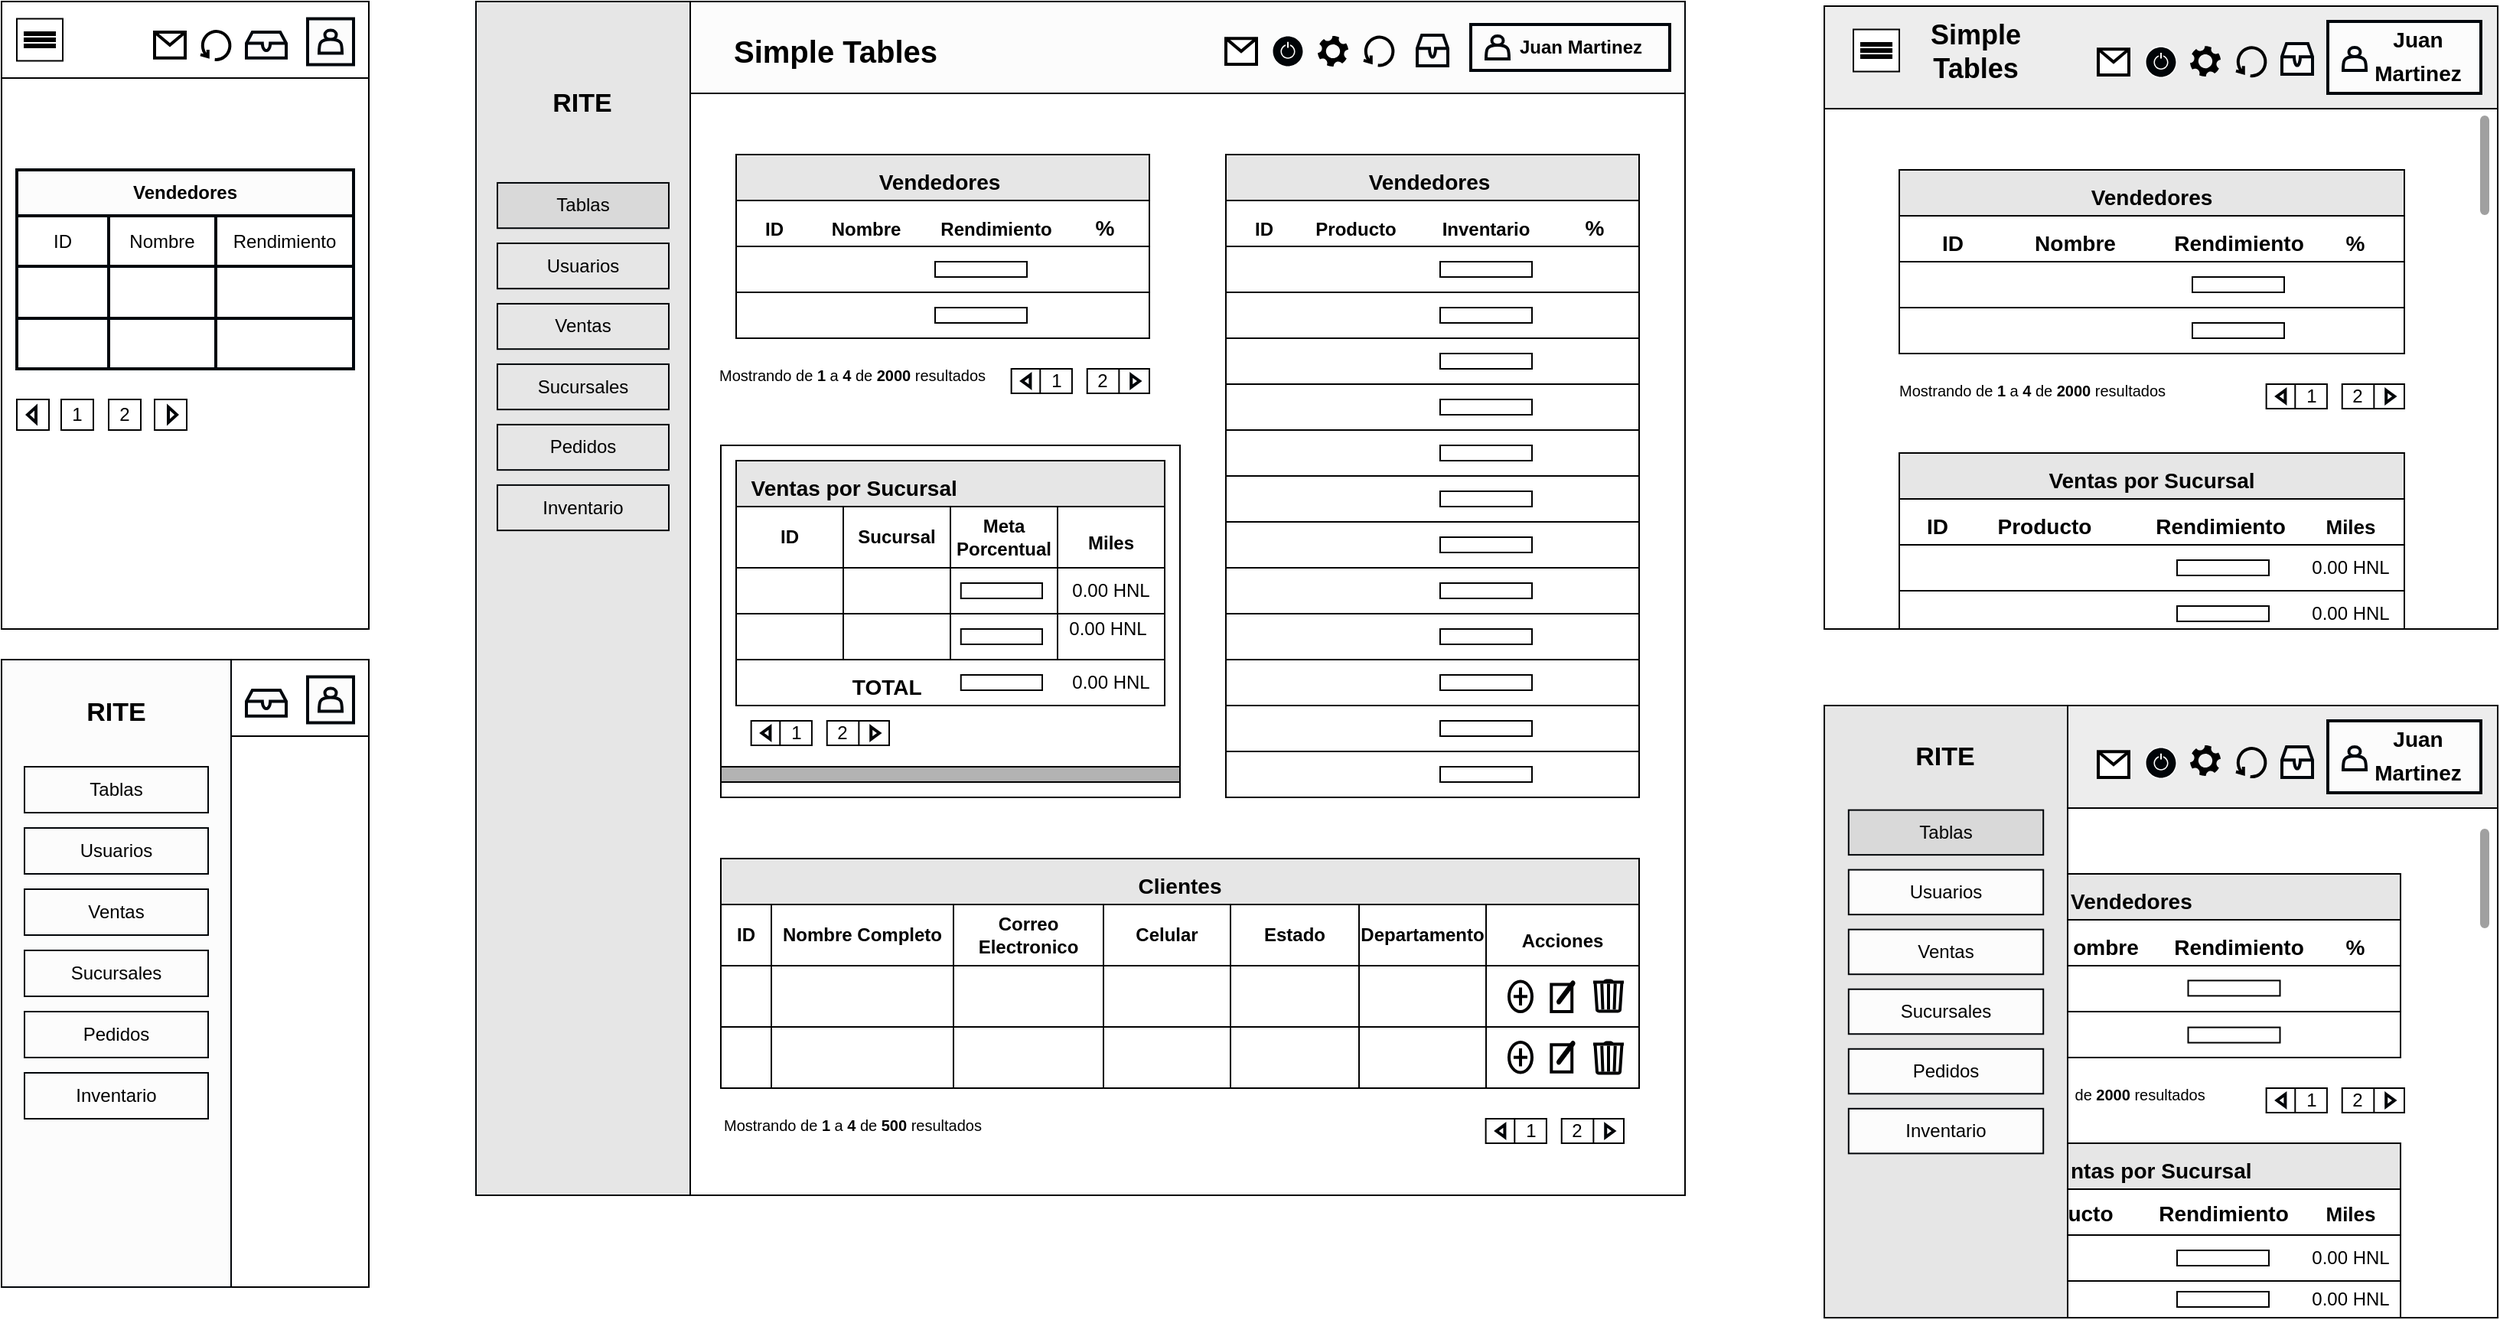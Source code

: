 <mxfile version="14.1.8" type="device"><diagram id="DQ85pQMzjL499qDn75xp" name="Página-1"><mxGraphModel dx="852" dy="494" grid="1" gridSize="10" guides="1" tooltips="1" connect="1" arrows="1" fold="1" page="1" pageScale="1" pageWidth="827" pageHeight="1169" math="0" shadow="0"><root><mxCell id="0"/><mxCell id="1" parent="0"/><mxCell id="dOEWDIoX8Lw7IMGB7rrU-3" value="" style="group" vertex="1" connectable="0" parent="1"><mxGeometry x="50" y="120" width="280" height="410" as="geometry"/></mxCell><mxCell id="dOEWDIoX8Lw7IMGB7rrU-1" value="" style="rounded=0;whiteSpace=wrap;html=1;" vertex="1" parent="dOEWDIoX8Lw7IMGB7rrU-3"><mxGeometry width="240" height="410" as="geometry"/></mxCell><mxCell id="dOEWDIoX8Lw7IMGB7rrU-30" value="Vendedores" style="shape=table;html=1;whiteSpace=wrap;startSize=30;container=1;collapsible=0;childLayout=tableLayout;fontStyle=1;align=center;strokeColor=#00070D;strokeWidth=2;fillColor=#FCFCFC;gradientColor=none;" vertex="1" parent="dOEWDIoX8Lw7IMGB7rrU-3"><mxGeometry x="10" y="110" width="220" height="130" as="geometry"/></mxCell><mxCell id="dOEWDIoX8Lw7IMGB7rrU-31" value="" style="shape=partialRectangle;html=1;whiteSpace=wrap;collapsible=0;dropTarget=0;pointerEvents=0;fillColor=none;top=0;left=0;bottom=0;right=0;points=[[0,0.5],[1,0.5]];portConstraint=eastwest;" vertex="1" parent="dOEWDIoX8Lw7IMGB7rrU-30"><mxGeometry y="30" width="220" height="33" as="geometry"/></mxCell><mxCell id="dOEWDIoX8Lw7IMGB7rrU-32" value="ID" style="shape=partialRectangle;html=1;whiteSpace=wrap;connectable=0;fillColor=none;top=0;left=0;bottom=0;right=0;overflow=hidden;" vertex="1" parent="dOEWDIoX8Lw7IMGB7rrU-31"><mxGeometry width="60" height="33" as="geometry"/></mxCell><mxCell id="dOEWDIoX8Lw7IMGB7rrU-33" value="Nombre" style="shape=partialRectangle;html=1;whiteSpace=wrap;connectable=0;fillColor=none;top=0;left=0;bottom=0;right=0;overflow=hidden;" vertex="1" parent="dOEWDIoX8Lw7IMGB7rrU-31"><mxGeometry x="60" width="70" height="33" as="geometry"/></mxCell><mxCell id="dOEWDIoX8Lw7IMGB7rrU-34" value="Rendimiento" style="shape=partialRectangle;html=1;whiteSpace=wrap;connectable=0;fillColor=none;top=0;left=0;bottom=0;right=0;overflow=hidden;" vertex="1" parent="dOEWDIoX8Lw7IMGB7rrU-31"><mxGeometry x="130" width="90" height="33" as="geometry"/></mxCell><mxCell id="dOEWDIoX8Lw7IMGB7rrU-35" value="" style="shape=partialRectangle;html=1;whiteSpace=wrap;collapsible=0;dropTarget=0;pointerEvents=0;fillColor=none;top=0;left=0;bottom=0;right=0;points=[[0,0.5],[1,0.5]];portConstraint=eastwest;" vertex="1" parent="dOEWDIoX8Lw7IMGB7rrU-30"><mxGeometry y="63" width="220" height="34" as="geometry"/></mxCell><mxCell id="dOEWDIoX8Lw7IMGB7rrU-36" value="" style="shape=partialRectangle;html=1;whiteSpace=wrap;connectable=0;fillColor=none;top=0;left=0;bottom=0;right=0;overflow=hidden;" vertex="1" parent="dOEWDIoX8Lw7IMGB7rrU-35"><mxGeometry width="60" height="34" as="geometry"/></mxCell><mxCell id="dOEWDIoX8Lw7IMGB7rrU-37" value="" style="shape=partialRectangle;html=1;whiteSpace=wrap;connectable=0;fillColor=none;top=0;left=0;bottom=0;right=0;overflow=hidden;" vertex="1" parent="dOEWDIoX8Lw7IMGB7rrU-35"><mxGeometry x="60" width="70" height="34" as="geometry"/></mxCell><mxCell id="dOEWDIoX8Lw7IMGB7rrU-38" value="" style="shape=partialRectangle;html=1;whiteSpace=wrap;connectable=0;fillColor=none;top=0;left=0;bottom=0;right=0;overflow=hidden;" vertex="1" parent="dOEWDIoX8Lw7IMGB7rrU-35"><mxGeometry x="130" width="90" height="34" as="geometry"/></mxCell><mxCell id="dOEWDIoX8Lw7IMGB7rrU-39" value="" style="shape=partialRectangle;html=1;whiteSpace=wrap;collapsible=0;dropTarget=0;pointerEvents=0;fillColor=none;top=0;left=0;bottom=0;right=0;points=[[0,0.5],[1,0.5]];portConstraint=eastwest;" vertex="1" parent="dOEWDIoX8Lw7IMGB7rrU-30"><mxGeometry y="97" width="220" height="33" as="geometry"/></mxCell><mxCell id="dOEWDIoX8Lw7IMGB7rrU-40" value="" style="shape=partialRectangle;html=1;whiteSpace=wrap;connectable=0;fillColor=none;top=0;left=0;bottom=0;right=0;overflow=hidden;" vertex="1" parent="dOEWDIoX8Lw7IMGB7rrU-39"><mxGeometry width="60" height="33" as="geometry"/></mxCell><mxCell id="dOEWDIoX8Lw7IMGB7rrU-41" value="" style="shape=partialRectangle;html=1;whiteSpace=wrap;connectable=0;fillColor=none;top=0;left=0;bottom=0;right=0;overflow=hidden;" vertex="1" parent="dOEWDIoX8Lw7IMGB7rrU-39"><mxGeometry x="60" width="70" height="33" as="geometry"/></mxCell><mxCell id="dOEWDIoX8Lw7IMGB7rrU-42" value="" style="shape=partialRectangle;html=1;whiteSpace=wrap;connectable=0;fillColor=none;top=0;left=0;bottom=0;right=0;overflow=hidden;" vertex="1" parent="dOEWDIoX8Lw7IMGB7rrU-39"><mxGeometry x="130" width="90" height="33" as="geometry"/></mxCell><mxCell id="dOEWDIoX8Lw7IMGB7rrU-28" value="" style="group" vertex="1" connectable="0" parent="dOEWDIoX8Lw7IMGB7rrU-3"><mxGeometry width="240" height="50" as="geometry"/></mxCell><mxCell id="dOEWDIoX8Lw7IMGB7rrU-2" value="" style="rounded=0;whiteSpace=wrap;html=1;" vertex="1" parent="dOEWDIoX8Lw7IMGB7rrU-28"><mxGeometry width="240" height="50" as="geometry"/></mxCell><mxCell id="dOEWDIoX8Lw7IMGB7rrU-4" value="" style="rounded=0;whiteSpace=wrap;html=1;" vertex="1" parent="dOEWDIoX8Lw7IMGB7rrU-28"><mxGeometry x="10" y="11.25" width="30" height="27.5" as="geometry"/></mxCell><mxCell id="dOEWDIoX8Lw7IMGB7rrU-5" value="" style="shape=parallelMarker;direction=south;html=1;outlineConnect=0;fontFamily=Helvetica;fontSize=12;fontColor=#000000;align=center;strokeColor=#000000;fillColor=#ffffff;" vertex="1" parent="dOEWDIoX8Lw7IMGB7rrU-28"><mxGeometry x="15" y="20" width="20" height="10" as="geometry"/></mxCell><mxCell id="dOEWDIoX8Lw7IMGB7rrU-13" value="" style="shape=mxgraph.bpmn.loop;html=1;outlineConnect=0;strokeColor=#000000;strokeWidth=2;fillColor=#000000;gradientColor=#ffffff;" vertex="1" parent="dOEWDIoX8Lw7IMGB7rrU-28"><mxGeometry x="130" y="18.43" width="20" height="20" as="geometry"/></mxCell><mxCell id="dOEWDIoX8Lw7IMGB7rrU-14" value="" style="shape=message;whiteSpace=wrap;html=1;outlineConnect=0;strokeColor=#000000;strokeWidth=2;fillColor=#FFFFFF;" vertex="1" parent="dOEWDIoX8Lw7IMGB7rrU-28"><mxGeometry x="100" y="20" width="20" height="16.87" as="geometry"/></mxCell><mxCell id="dOEWDIoX8Lw7IMGB7rrU-29" value="" style="html=1;verticalLabelPosition=bottom;align=center;labelBackgroundColor=#ffffff;verticalAlign=top;strokeWidth=2;shadow=0;dashed=0;shape=mxgraph.ios7.icons.storage;fillColor=#FCFCFC;gradientColor=none;strokeColor=#00070D;" vertex="1" parent="dOEWDIoX8Lw7IMGB7rrU-28"><mxGeometry x="160" y="20" width="26" height="16.87" as="geometry"/></mxCell><mxCell id="dOEWDIoX8Lw7IMGB7rrU-49" value="" style="group" vertex="1" connectable="0" parent="dOEWDIoX8Lw7IMGB7rrU-28"><mxGeometry x="200" y="11.25" width="30" height="30" as="geometry"/></mxCell><mxCell id="dOEWDIoX8Lw7IMGB7rrU-48" value="" style="rounded=0;whiteSpace=wrap;html=1;strokeColor=#00070D;strokeWidth=2;fillColor=#FCFCFC;gradientColor=none;" vertex="1" parent="dOEWDIoX8Lw7IMGB7rrU-49"><mxGeometry width="30" height="30" as="geometry"/></mxCell><mxCell id="dOEWDIoX8Lw7IMGB7rrU-47" value="" style="shape=actor;whiteSpace=wrap;html=1;strokeColor=#00070D;strokeWidth=2;fillColor=#FCFCFC;gradientColor=none;" vertex="1" parent="dOEWDIoX8Lw7IMGB7rrU-49"><mxGeometry x="7.5" y="7.5" width="15" height="15" as="geometry"/></mxCell><mxCell id="dOEWDIoX8Lw7IMGB7rrU-64" value="" style="group" vertex="1" connectable="0" parent="dOEWDIoX8Lw7IMGB7rrU-3"><mxGeometry x="10" y="260" width="111" height="20" as="geometry"/></mxCell><mxCell id="dOEWDIoX8Lw7IMGB7rrU-58" value="" style="group;rotation=0;" vertex="1" connectable="0" parent="dOEWDIoX8Lw7IMGB7rrU-64"><mxGeometry x="90" width="21" height="20" as="geometry"/></mxCell><mxCell id="dOEWDIoX8Lw7IMGB7rrU-59" value="" style="rounded=0;whiteSpace=wrap;html=1;rotation=0;" vertex="1" parent="dOEWDIoX8Lw7IMGB7rrU-58"><mxGeometry width="21" height="20" as="geometry"/></mxCell><mxCell id="dOEWDIoX8Lw7IMGB7rrU-60" value="" style="html=1;verticalLabelPosition=bottom;align=center;labelBackgroundColor=#ffffff;verticalAlign=top;strokeWidth=2;shadow=0;dashed=0;shape=mxgraph.ios7.icons.play;fillColor=#FCFCFC;gradientColor=none;strokeColor=#000408;rotation=0;" vertex="1" parent="dOEWDIoX8Lw7IMGB7rrU-58"><mxGeometry x="9" y="5" width="5.5" height="10" as="geometry"/></mxCell><mxCell id="dOEWDIoX8Lw7IMGB7rrU-63" value="" style="group" vertex="1" connectable="0" parent="dOEWDIoX8Lw7IMGB7rrU-64"><mxGeometry width="81" height="20" as="geometry"/></mxCell><mxCell id="dOEWDIoX8Lw7IMGB7rrU-57" value="" style="group;rotation=-180;" vertex="1" connectable="0" parent="dOEWDIoX8Lw7IMGB7rrU-63"><mxGeometry width="21" height="20" as="geometry"/></mxCell><mxCell id="dOEWDIoX8Lw7IMGB7rrU-52" value="" style="rounded=0;whiteSpace=wrap;html=1;rotation=-180;" vertex="1" parent="dOEWDIoX8Lw7IMGB7rrU-57"><mxGeometry width="21" height="20" as="geometry"/></mxCell><mxCell id="dOEWDIoX8Lw7IMGB7rrU-56" value="" style="html=1;verticalLabelPosition=bottom;align=center;labelBackgroundColor=#ffffff;verticalAlign=top;strokeWidth=2;shadow=0;dashed=0;shape=mxgraph.ios7.icons.play;fillColor=#FCFCFC;gradientColor=none;strokeColor=#000408;rotation=-180;" vertex="1" parent="dOEWDIoX8Lw7IMGB7rrU-57"><mxGeometry x="7" y="5" width="5.5" height="10" as="geometry"/></mxCell><mxCell id="dOEWDIoX8Lw7IMGB7rrU-61" value="1" style="rounded=0;whiteSpace=wrap;html=1;rotation=0;" vertex="1" parent="dOEWDIoX8Lw7IMGB7rrU-63"><mxGeometry x="29" width="21" height="20" as="geometry"/></mxCell><mxCell id="dOEWDIoX8Lw7IMGB7rrU-62" value="2" style="rounded=0;whiteSpace=wrap;html=1;rotation=0;" vertex="1" parent="dOEWDIoX8Lw7IMGB7rrU-63"><mxGeometry x="60" width="21" height="20" as="geometry"/></mxCell><mxCell id="dOEWDIoX8Lw7IMGB7rrU-21" value="" style="group" vertex="1" connectable="0" parent="1"><mxGeometry x="470" y="310" width="30" height="20" as="geometry"/></mxCell><mxCell id="dOEWDIoX8Lw7IMGB7rrU-66" value="" style="rounded=0;whiteSpace=wrap;html=1;" vertex="1" parent="1"><mxGeometry x="50" y="550" width="240" height="410" as="geometry"/></mxCell><mxCell id="dOEWDIoX8Lw7IMGB7rrU-67" value="" style="group" vertex="1" connectable="0" parent="1"><mxGeometry x="50" y="550" width="240" height="410" as="geometry"/></mxCell><mxCell id="dOEWDIoX8Lw7IMGB7rrU-68" value="" style="rounded=0;whiteSpace=wrap;html=1;" vertex="1" parent="dOEWDIoX8Lw7IMGB7rrU-67"><mxGeometry width="240" height="50" as="geometry"/></mxCell><mxCell id="dOEWDIoX8Lw7IMGB7rrU-73" value="" style="html=1;verticalLabelPosition=bottom;align=center;labelBackgroundColor=#ffffff;verticalAlign=top;strokeWidth=2;shadow=0;dashed=0;shape=mxgraph.ios7.icons.storage;fillColor=#FCFCFC;gradientColor=none;strokeColor=#00070D;" vertex="1" parent="dOEWDIoX8Lw7IMGB7rrU-67"><mxGeometry x="160" y="20" width="26" height="16.87" as="geometry"/></mxCell><mxCell id="dOEWDIoX8Lw7IMGB7rrU-74" value="" style="group" vertex="1" connectable="0" parent="dOEWDIoX8Lw7IMGB7rrU-67"><mxGeometry x="200" y="11.25" width="30" height="30" as="geometry"/></mxCell><mxCell id="dOEWDIoX8Lw7IMGB7rrU-75" value="" style="rounded=0;whiteSpace=wrap;html=1;strokeColor=#00070D;strokeWidth=2;fillColor=#FCFCFC;gradientColor=none;" vertex="1" parent="dOEWDIoX8Lw7IMGB7rrU-74"><mxGeometry width="30" height="30" as="geometry"/></mxCell><mxCell id="dOEWDIoX8Lw7IMGB7rrU-76" value="" style="shape=actor;whiteSpace=wrap;html=1;strokeColor=#00070D;strokeWidth=2;fillColor=#FCFCFC;gradientColor=none;" vertex="1" parent="dOEWDIoX8Lw7IMGB7rrU-74"><mxGeometry x="7.5" y="7.5" width="15" height="15" as="geometry"/></mxCell><mxCell id="dOEWDIoX8Lw7IMGB7rrU-86" value="" style="group" vertex="1" connectable="0" parent="1"><mxGeometry x="50" y="550" width="150" height="410" as="geometry"/></mxCell><mxCell id="dOEWDIoX8Lw7IMGB7rrU-78" value="" style="rounded=0;whiteSpace=wrap;html=1;strokeColor=#000408;strokeWidth=1;fillColor=#FCFCFC;gradientColor=none;" vertex="1" parent="dOEWDIoX8Lw7IMGB7rrU-86"><mxGeometry width="150" height="410" as="geometry"/></mxCell><mxCell id="dOEWDIoX8Lw7IMGB7rrU-79" value="&lt;b&gt;&lt;font style=&quot;font-size: 17px&quot;&gt;RITE&lt;/font&gt;&lt;/b&gt;" style="text;html=1;strokeColor=none;fillColor=none;align=center;verticalAlign=middle;whiteSpace=wrap;rounded=0;" vertex="1" parent="dOEWDIoX8Lw7IMGB7rrU-86"><mxGeometry x="55" y="25" width="40" height="20" as="geometry"/></mxCell><mxCell id="dOEWDIoX8Lw7IMGB7rrU-80" value="Tablas" style="rounded=0;whiteSpace=wrap;html=1;strokeColor=#000408;strokeWidth=1;fillColor=#FCFCFC;gradientColor=none;align=center;" vertex="1" parent="dOEWDIoX8Lw7IMGB7rrU-86"><mxGeometry x="15" y="70" width="120" height="30" as="geometry"/></mxCell><mxCell id="dOEWDIoX8Lw7IMGB7rrU-81" value="Usuarios" style="rounded=0;whiteSpace=wrap;html=1;strokeColor=#000408;strokeWidth=1;fillColor=#FCFCFC;gradientColor=none;" vertex="1" parent="dOEWDIoX8Lw7IMGB7rrU-86"><mxGeometry x="15" y="110" width="120" height="30" as="geometry"/></mxCell><mxCell id="dOEWDIoX8Lw7IMGB7rrU-82" value="Ventas" style="rounded=0;whiteSpace=wrap;html=1;strokeColor=#000408;strokeWidth=1;fillColor=#FCFCFC;gradientColor=none;" vertex="1" parent="dOEWDIoX8Lw7IMGB7rrU-86"><mxGeometry x="15" y="150" width="120" height="30" as="geometry"/></mxCell><mxCell id="dOEWDIoX8Lw7IMGB7rrU-83" value="Sucursales" style="rounded=0;whiteSpace=wrap;html=1;strokeColor=#000408;strokeWidth=1;fillColor=#FCFCFC;gradientColor=none;" vertex="1" parent="dOEWDIoX8Lw7IMGB7rrU-86"><mxGeometry x="15" y="190" width="120" height="30" as="geometry"/></mxCell><mxCell id="dOEWDIoX8Lw7IMGB7rrU-84" value="Pedidos" style="rounded=0;whiteSpace=wrap;html=1;strokeColor=#000408;strokeWidth=1;fillColor=#FCFCFC;gradientColor=none;" vertex="1" parent="dOEWDIoX8Lw7IMGB7rrU-86"><mxGeometry x="15" y="230" width="120" height="30" as="geometry"/></mxCell><mxCell id="dOEWDIoX8Lw7IMGB7rrU-85" value="Inventario" style="rounded=0;whiteSpace=wrap;html=1;strokeColor=#000408;strokeWidth=1;fillColor=#FCFCFC;gradientColor=none;" vertex="1" parent="dOEWDIoX8Lw7IMGB7rrU-86"><mxGeometry x="15" y="270" width="120" height="30" as="geometry"/></mxCell><mxCell id="dOEWDIoX8Lw7IMGB7rrU-87" value="" style="rounded=0;whiteSpace=wrap;html=1;" vertex="1" parent="1"><mxGeometry x="360" y="120" width="790" height="780" as="geometry"/></mxCell><mxCell id="dOEWDIoX8Lw7IMGB7rrU-88" value="" style="rounded=0;whiteSpace=wrap;html=1;strokeColor=#000408;strokeWidth=1;fillColor=#FCFCFC;gradientColor=none;" vertex="1" parent="1"><mxGeometry x="360" y="120" width="790" height="60" as="geometry"/></mxCell><mxCell id="dOEWDIoX8Lw7IMGB7rrU-89" value="" style="group;" vertex="1" connectable="0" parent="1"><mxGeometry x="360" y="120" width="140" height="780" as="geometry"/></mxCell><mxCell id="dOEWDIoX8Lw7IMGB7rrU-90" value="" style="rounded=0;whiteSpace=wrap;html=1;strokeColor=#000408;strokeWidth=1;gradientColor=none;fillColor=#E6E6E6;" vertex="1" parent="dOEWDIoX8Lw7IMGB7rrU-89"><mxGeometry width="140" height="780" as="geometry"/></mxCell><mxCell id="dOEWDIoX8Lw7IMGB7rrU-91" value="&lt;b&gt;&lt;font style=&quot;font-size: 17px&quot;&gt;RITE&lt;/font&gt;&lt;/b&gt;" style="text;html=1;strokeColor=none;fillColor=none;align=center;verticalAlign=middle;whiteSpace=wrap;rounded=0;" vertex="1" parent="dOEWDIoX8Lw7IMGB7rrU-89"><mxGeometry x="51.333" y="47.561" width="37.333" height="38.049" as="geometry"/></mxCell><mxCell id="dOEWDIoX8Lw7IMGB7rrU-92" value="Tablas" style="rounded=0;whiteSpace=wrap;html=1;strokeColor=#000408;strokeWidth=1;gradientColor=none;align=center;fillColor=#D9D9D9;" vertex="1" parent="dOEWDIoX8Lw7IMGB7rrU-89"><mxGeometry x="14" y="118.481" width="112" height="29.62" as="geometry"/></mxCell><mxCell id="dOEWDIoX8Lw7IMGB7rrU-93" value="Usuarios" style="rounded=0;whiteSpace=wrap;html=1;strokeColor=#000408;strokeWidth=1;gradientColor=none;fillColor=#E6E6E6;" vertex="1" parent="dOEWDIoX8Lw7IMGB7rrU-89"><mxGeometry x="14" y="157.975" width="112" height="29.62" as="geometry"/></mxCell><mxCell id="dOEWDIoX8Lw7IMGB7rrU-94" value="Ventas" style="rounded=0;whiteSpace=wrap;html=1;strokeColor=#000408;strokeWidth=1;gradientColor=none;fillColor=#E6E6E6;" vertex="1" parent="dOEWDIoX8Lw7IMGB7rrU-89"><mxGeometry x="14" y="197.468" width="112" height="29.62" as="geometry"/></mxCell><mxCell id="dOEWDIoX8Lw7IMGB7rrU-95" value="Sucursales" style="rounded=0;whiteSpace=wrap;html=1;strokeColor=#000408;strokeWidth=1;gradientColor=none;fillColor=#E6E6E6;" vertex="1" parent="dOEWDIoX8Lw7IMGB7rrU-89"><mxGeometry x="14" y="236.962" width="112" height="29.62" as="geometry"/></mxCell><mxCell id="dOEWDIoX8Lw7IMGB7rrU-96" value="Pedidos" style="rounded=0;whiteSpace=wrap;html=1;strokeColor=#000408;strokeWidth=1;gradientColor=none;fillColor=#E6E6E6;" vertex="1" parent="dOEWDIoX8Lw7IMGB7rrU-89"><mxGeometry x="14" y="276.456" width="112" height="29.62" as="geometry"/></mxCell><mxCell id="dOEWDIoX8Lw7IMGB7rrU-97" value="Inventario" style="rounded=0;whiteSpace=wrap;html=1;strokeColor=#000408;strokeWidth=1;gradientColor=none;fillColor=#E6E6E6;" vertex="1" parent="dOEWDIoX8Lw7IMGB7rrU-89"><mxGeometry x="14" y="315.949" width="112" height="29.62" as="geometry"/></mxCell><mxCell id="dOEWDIoX8Lw7IMGB7rrU-99" value="Simple Tables" style="text;html=1;strokeColor=none;fillColor=none;align=center;verticalAlign=middle;whiteSpace=wrap;rounded=0;strokeWidth=1;fontSize=20;fontStyle=1" vertex="1" parent="1"><mxGeometry x="500" y="142" width="190" height="20" as="geometry"/></mxCell><mxCell id="dOEWDIoX8Lw7IMGB7rrU-100" value="" style="shape=mxgraph.bpmn.loop;html=1;outlineConnect=0;strokeColor=#000000;strokeWidth=2;fillColor=#000000;gradientColor=#ffffff;" vertex="1" parent="1"><mxGeometry x="940" y="142.18" width="20" height="20" as="geometry"/></mxCell><mxCell id="dOEWDIoX8Lw7IMGB7rrU-101" value="" style="shape=message;whiteSpace=wrap;html=1;outlineConnect=0;strokeColor=#000000;strokeWidth=2;fillColor=#FFFFFF;" vertex="1" parent="1"><mxGeometry x="850" y="144.07" width="20" height="16.87" as="geometry"/></mxCell><mxCell id="dOEWDIoX8Lw7IMGB7rrU-102" value="" style="html=1;verticalLabelPosition=bottom;align=center;labelBackgroundColor=#ffffff;verticalAlign=top;strokeWidth=2;shadow=0;dashed=0;shape=mxgraph.ios7.icons.storage;fillColor=#FCFCFC;gradientColor=none;strokeColor=#00070D;" vertex="1" parent="1"><mxGeometry x="975" y="142" width="20" height="20" as="geometry"/></mxCell><mxCell id="dOEWDIoX8Lw7IMGB7rrU-103" value="&lt;font style=&quot;font-size: 12px&quot;&gt;&lt;b&gt;&amp;nbsp; &amp;nbsp; &amp;nbsp; &amp;nbsp; &amp;nbsp;Juan Martinez&lt;/b&gt;&lt;/font&gt;" style="rounded=0;whiteSpace=wrap;html=1;strokeColor=#00070D;strokeWidth=2;fillColor=#FCFCFC;gradientColor=none;align=left;" vertex="1" parent="1"><mxGeometry x="1010" y="135" width="130" height="30" as="geometry"/></mxCell><mxCell id="dOEWDIoX8Lw7IMGB7rrU-104" value="" style="shape=actor;whiteSpace=wrap;html=1;strokeColor=#00070D;strokeWidth=2;fillColor=#FCFCFC;gradientColor=none;" vertex="1" parent="1"><mxGeometry x="1020" y="142.5" width="15" height="15" as="geometry"/></mxCell><mxCell id="dOEWDIoX8Lw7IMGB7rrU-107" value="" style="pointerEvents=1;shadow=0;dashed=0;html=1;strokeColor=none;labelPosition=center;verticalLabelPosition=bottom;verticalAlign=top;align=center;outlineConnect=0;shape=mxgraph.veeam2.service_application;fontSize=22;fillColor=#000000;" vertex="1" parent="1"><mxGeometry x="910" y="142.5" width="20" height="20" as="geometry"/></mxCell><mxCell id="dOEWDIoX8Lw7IMGB7rrU-109" value="" style="pointerEvents=1;shadow=0;dashed=0;html=1;strokeColor=none;labelPosition=center;verticalLabelPosition=bottom;verticalAlign=top;align=center;outlineConnect=0;shape=mxgraph.veeam2.turn_on_off;fontSize=22;fillColor=#000408;" vertex="1" parent="1"><mxGeometry x="880" y="142" width="21" height="21" as="geometry"/></mxCell><mxCell id="dOEWDIoX8Lw7IMGB7rrU-240" value="" style="rounded=0;whiteSpace=wrap;html=1;" vertex="1" parent="1"><mxGeometry x="520" y="410" width="300" height="230" as="geometry"/></mxCell><mxCell id="dOEWDIoX8Lw7IMGB7rrU-138" value="" style="group" vertex="1" connectable="0" parent="1"><mxGeometry x="690" y="360" width="110" height="16" as="geometry"/></mxCell><mxCell id="dOEWDIoX8Lw7IMGB7rrU-139" value="" style="group;rotation=0;" vertex="1" connectable="0" parent="dOEWDIoX8Lw7IMGB7rrU-138"><mxGeometry x="89.189" width="20.811" height="16" as="geometry"/></mxCell><mxCell id="dOEWDIoX8Lw7IMGB7rrU-140" value="" style="rounded=0;whiteSpace=wrap;html=1;rotation=0;" vertex="1" parent="dOEWDIoX8Lw7IMGB7rrU-139"><mxGeometry width="20.811" height="16" as="geometry"/></mxCell><mxCell id="dOEWDIoX8Lw7IMGB7rrU-141" value="" style="html=1;verticalLabelPosition=bottom;align=center;labelBackgroundColor=#ffffff;verticalAlign=top;strokeWidth=2;shadow=0;dashed=0;shape=mxgraph.ios7.icons.play;fillColor=#FCFCFC;gradientColor=none;strokeColor=#000408;rotation=0;" vertex="1" parent="dOEWDIoX8Lw7IMGB7rrU-139"><mxGeometry x="8.919" y="4" width="5.45" height="8" as="geometry"/></mxCell><mxCell id="dOEWDIoX8Lw7IMGB7rrU-142" value="" style="group" vertex="1" connectable="0" parent="dOEWDIoX8Lw7IMGB7rrU-138"><mxGeometry x="9.91" width="80.27" height="16" as="geometry"/></mxCell><mxCell id="dOEWDIoX8Lw7IMGB7rrU-143" value="" style="group;rotation=-180;" vertex="1" connectable="0" parent="dOEWDIoX8Lw7IMGB7rrU-142"><mxGeometry x="9.91" width="20.811" height="16" as="geometry"/></mxCell><mxCell id="dOEWDIoX8Lw7IMGB7rrU-144" value="" style="rounded=0;whiteSpace=wrap;html=1;rotation=-180;" vertex="1" parent="dOEWDIoX8Lw7IMGB7rrU-143"><mxGeometry width="20.811" height="16" as="geometry"/></mxCell><mxCell id="dOEWDIoX8Lw7IMGB7rrU-145" value="" style="html=1;verticalLabelPosition=bottom;align=center;labelBackgroundColor=#ffffff;verticalAlign=top;strokeWidth=2;shadow=0;dashed=0;shape=mxgraph.ios7.icons.play;fillColor=#FCFCFC;gradientColor=none;strokeColor=#000408;rotation=-180;" vertex="1" parent="dOEWDIoX8Lw7IMGB7rrU-143"><mxGeometry x="6.937" y="4" width="5.45" height="8" as="geometry"/></mxCell><mxCell id="dOEWDIoX8Lw7IMGB7rrU-146" value="1" style="rounded=0;whiteSpace=wrap;html=1;rotation=0;" vertex="1" parent="dOEWDIoX8Lw7IMGB7rrU-142"><mxGeometry x="28.739" width="20.811" height="16" as="geometry"/></mxCell><mxCell id="dOEWDIoX8Lw7IMGB7rrU-147" value="2" style="rounded=0;whiteSpace=wrap;html=1;rotation=0;" vertex="1" parent="dOEWDIoX8Lw7IMGB7rrU-142"><mxGeometry x="59.459" width="20.811" height="16" as="geometry"/></mxCell><mxCell id="dOEWDIoX8Lw7IMGB7rrU-149" value="&lt;font style=&quot;font-size: 10px&quot;&gt;Mostrando de &lt;b&gt;1&lt;/b&gt; a &lt;b&gt;4&lt;/b&gt; de&lt;b&gt; 2000&lt;/b&gt; resultados&lt;/font&gt;" style="text;html=1;strokeColor=none;fillColor=none;align=left;verticalAlign=middle;whiteSpace=wrap;rounded=0;fontSize=20;" vertex="1" parent="1"><mxGeometry x="516.88" y="340" width="183.12" height="40" as="geometry"/></mxCell><mxCell id="dOEWDIoX8Lw7IMGB7rrU-273" value="" style="rounded=0;whiteSpace=wrap;html=1;strokeColor=#000000;strokeWidth=1;fillColor=#FFFFFF;gradientColor=none;fontSize=20;align=left;" vertex="1" parent="1"><mxGeometry x="530" y="250" width="270" height="30" as="geometry"/></mxCell><mxCell id="dOEWDIoX8Lw7IMGB7rrU-285" value="" style="group" vertex="1" connectable="0" parent="1"><mxGeometry x="530" y="220" width="270" height="120" as="geometry"/></mxCell><mxCell id="dOEWDIoX8Lw7IMGB7rrU-272" value="" style="rounded=0;whiteSpace=wrap;html=1;strokeColor=#000000;strokeWidth=1;gradientColor=none;fontSize=20;align=left;fillColor=#E6E6E6;" vertex="1" parent="dOEWDIoX8Lw7IMGB7rrU-285"><mxGeometry width="270" height="30" as="geometry"/></mxCell><mxCell id="dOEWDIoX8Lw7IMGB7rrU-274" value="" style="rounded=0;whiteSpace=wrap;html=1;strokeColor=#000000;strokeWidth=1;fillColor=#FFFFFF;gradientColor=none;fontSize=20;align=left;" vertex="1" parent="dOEWDIoX8Lw7IMGB7rrU-285"><mxGeometry y="60" width="270" height="30" as="geometry"/></mxCell><mxCell id="dOEWDIoX8Lw7IMGB7rrU-275" value="" style="rounded=0;whiteSpace=wrap;html=1;strokeColor=#000000;strokeWidth=1;fillColor=#FFFFFF;gradientColor=none;fontSize=20;align=left;" vertex="1" parent="dOEWDIoX8Lw7IMGB7rrU-285"><mxGeometry y="90" width="270" height="30" as="geometry"/></mxCell><mxCell id="dOEWDIoX8Lw7IMGB7rrU-276" value="&lt;font style=&quot;font-size: 14px&quot;&gt;&lt;b&gt;Vendedores&lt;/b&gt;&lt;/font&gt;" style="text;html=1;strokeColor=none;fillColor=none;align=center;verticalAlign=middle;whiteSpace=wrap;rounded=0;fontSize=20;" vertex="1" parent="dOEWDIoX8Lw7IMGB7rrU-285"><mxGeometry x="88.44" y="2.5" width="90" height="25" as="geometry"/></mxCell><mxCell id="dOEWDIoX8Lw7IMGB7rrU-277" value="&lt;font size=&quot;1&quot;&gt;&lt;b style=&quot;font-size: 12px&quot;&gt;ID&lt;/b&gt;&lt;/font&gt;" style="text;html=1;strokeColor=none;fillColor=none;align=center;verticalAlign=middle;whiteSpace=wrap;rounded=0;fontSize=20;" vertex="1" parent="dOEWDIoX8Lw7IMGB7rrU-285"><mxGeometry y="32.5" width="50" height="25" as="geometry"/></mxCell><mxCell id="dOEWDIoX8Lw7IMGB7rrU-278" value="&lt;span style=&quot;font-size: 12px&quot;&gt;&lt;b&gt;Nombre&lt;/b&gt;&lt;/span&gt;" style="text;html=1;strokeColor=none;fillColor=none;align=center;verticalAlign=middle;whiteSpace=wrap;rounded=0;fontSize=20;" vertex="1" parent="dOEWDIoX8Lw7IMGB7rrU-285"><mxGeometry x="50" y="32.5" width="70" height="25" as="geometry"/></mxCell><mxCell id="dOEWDIoX8Lw7IMGB7rrU-279" value="&lt;b&gt;&lt;font style=&quot;font-size: 12px&quot;&gt;Rendimiento&lt;/font&gt;&lt;/b&gt;" style="text;html=1;strokeColor=none;fillColor=none;align=center;verticalAlign=middle;whiteSpace=wrap;rounded=0;fontSize=20;" vertex="1" parent="dOEWDIoX8Lw7IMGB7rrU-285"><mxGeometry x="130" y="32.5" width="80" height="25" as="geometry"/></mxCell><mxCell id="dOEWDIoX8Lw7IMGB7rrU-280" value="&lt;font style=&quot;font-size: 14px&quot;&gt;&lt;b&gt;%&lt;/b&gt;&lt;/font&gt;" style="text;html=1;strokeColor=none;fillColor=none;align=center;verticalAlign=middle;whiteSpace=wrap;rounded=0;fontSize=20;" vertex="1" parent="dOEWDIoX8Lw7IMGB7rrU-285"><mxGeometry x="216" y="32.5" width="50" height="25" as="geometry"/></mxCell><mxCell id="dOEWDIoX8Lw7IMGB7rrU-353" value="" style="rounded=0;whiteSpace=wrap;html=1;strokeColor=#000000;strokeWidth=1;fillColor=#FFFFFF;gradientColor=none;fontSize=20;align=left;" vertex="1" parent="dOEWDIoX8Lw7IMGB7rrU-285"><mxGeometry x="130" y="70" width="60" height="10" as="geometry"/></mxCell><mxCell id="dOEWDIoX8Lw7IMGB7rrU-355" value="" style="rounded=0;whiteSpace=wrap;html=1;strokeColor=#000000;strokeWidth=1;fillColor=#FFFFFF;gradientColor=none;fontSize=20;align=left;" vertex="1" parent="dOEWDIoX8Lw7IMGB7rrU-285"><mxGeometry x="130" y="100" width="60" height="10" as="geometry"/></mxCell><mxCell id="dOEWDIoX8Lw7IMGB7rrU-287" value="" style="group" vertex="1" connectable="0" parent="1"><mxGeometry x="850" y="220" width="290" height="410" as="geometry"/></mxCell><mxCell id="dOEWDIoX8Lw7IMGB7rrU-299" value="" style="rounded=0;whiteSpace=wrap;html=1;strokeColor=#000000;strokeWidth=1;fillColor=#FFFFFF;gradientColor=none;fontSize=20;align=left;" vertex="1" parent="dOEWDIoX8Lw7IMGB7rrU-287"><mxGeometry y="30" width="270" height="30" as="geometry"/></mxCell><mxCell id="dOEWDIoX8Lw7IMGB7rrU-288" value="" style="rounded=0;whiteSpace=wrap;html=1;strokeColor=#000000;strokeWidth=1;gradientColor=none;fontSize=20;align=left;fillColor=#E6E6E6;" vertex="1" parent="dOEWDIoX8Lw7IMGB7rrU-287"><mxGeometry width="270" height="30" as="geometry"/></mxCell><mxCell id="dOEWDIoX8Lw7IMGB7rrU-289" value="" style="rounded=0;whiteSpace=wrap;html=1;strokeColor=#000000;strokeWidth=1;fillColor=#FFFFFF;gradientColor=none;fontSize=20;align=left;" vertex="1" parent="dOEWDIoX8Lw7IMGB7rrU-287"><mxGeometry y="60" width="270" height="30" as="geometry"/></mxCell><mxCell id="dOEWDIoX8Lw7IMGB7rrU-290" value="" style="rounded=0;whiteSpace=wrap;html=1;strokeColor=#000000;strokeWidth=1;fillColor=#FFFFFF;gradientColor=none;fontSize=20;align=left;" vertex="1" parent="dOEWDIoX8Lw7IMGB7rrU-287"><mxGeometry y="90" width="270" height="30" as="geometry"/></mxCell><mxCell id="dOEWDIoX8Lw7IMGB7rrU-291" value="&lt;font style=&quot;font-size: 14px&quot;&gt;&lt;b&gt;Vendedores&lt;/b&gt;&lt;/font&gt;" style="text;html=1;strokeColor=none;fillColor=none;align=center;verticalAlign=middle;whiteSpace=wrap;rounded=0;fontSize=20;" vertex="1" parent="dOEWDIoX8Lw7IMGB7rrU-287"><mxGeometry x="88.44" y="2.5" width="90" height="25" as="geometry"/></mxCell><mxCell id="dOEWDIoX8Lw7IMGB7rrU-292" value="&lt;font size=&quot;1&quot;&gt;&lt;b style=&quot;font-size: 12px&quot;&gt;ID&lt;/b&gt;&lt;/font&gt;" style="text;html=1;strokeColor=none;fillColor=none;align=center;verticalAlign=middle;whiteSpace=wrap;rounded=0;fontSize=20;" vertex="1" parent="dOEWDIoX8Lw7IMGB7rrU-287"><mxGeometry y="32.5" width="50" height="25" as="geometry"/></mxCell><mxCell id="dOEWDIoX8Lw7IMGB7rrU-293" value="&lt;b&gt;&lt;font style=&quot;font-size: 12px&quot;&gt;Producto&lt;/font&gt;&lt;/b&gt;" style="text;html=1;strokeColor=none;fillColor=none;align=center;verticalAlign=middle;whiteSpace=wrap;rounded=0;fontSize=20;" vertex="1" parent="dOEWDIoX8Lw7IMGB7rrU-287"><mxGeometry x="50" y="32.5" width="70" height="25" as="geometry"/></mxCell><mxCell id="dOEWDIoX8Lw7IMGB7rrU-294" value="&lt;b&gt;&lt;font style=&quot;font-size: 12px&quot;&gt;Inventario&lt;/font&gt;&lt;/b&gt;" style="text;html=1;strokeColor=none;fillColor=none;align=center;verticalAlign=middle;whiteSpace=wrap;rounded=0;fontSize=20;" vertex="1" parent="dOEWDIoX8Lw7IMGB7rrU-287"><mxGeometry x="130" y="32.5" width="80" height="25" as="geometry"/></mxCell><mxCell id="dOEWDIoX8Lw7IMGB7rrU-295" value="&lt;b style=&quot;font-size: 14px&quot;&gt;%&lt;/b&gt;" style="text;html=1;strokeColor=none;fillColor=none;align=center;verticalAlign=middle;whiteSpace=wrap;rounded=0;fontSize=20;" vertex="1" parent="dOEWDIoX8Lw7IMGB7rrU-287"><mxGeometry x="216" y="32.5" width="50" height="25" as="geometry"/></mxCell><mxCell id="dOEWDIoX8Lw7IMGB7rrU-298" style="edgeStyle=orthogonalEdgeStyle;rounded=0;orthogonalLoop=1;jettySize=auto;html=1;exitX=0.5;exitY=1;exitDx=0;exitDy=0;fontSize=20;" edge="1" parent="dOEWDIoX8Lw7IMGB7rrU-287"><mxGeometry relative="1" as="geometry"><mxPoint x="134.22" y="410" as="sourcePoint"/><mxPoint x="134.22" y="410" as="targetPoint"/></mxGeometry></mxCell><mxCell id="dOEWDIoX8Lw7IMGB7rrU-312" value="" style="rounded=0;whiteSpace=wrap;html=1;strokeColor=#000000;strokeWidth=1;fillColor=#FFFFFF;gradientColor=none;fontSize=20;align=left;" vertex="1" parent="dOEWDIoX8Lw7IMGB7rrU-287"><mxGeometry y="120" width="270" height="30" as="geometry"/></mxCell><mxCell id="dOEWDIoX8Lw7IMGB7rrU-313" value="" style="rounded=0;whiteSpace=wrap;html=1;strokeColor=#000000;strokeWidth=1;fillColor=#FFFFFF;gradientColor=none;fontSize=20;align=left;" vertex="1" parent="dOEWDIoX8Lw7IMGB7rrU-287"><mxGeometry y="150" width="270" height="30" as="geometry"/></mxCell><mxCell id="dOEWDIoX8Lw7IMGB7rrU-314" value="" style="rounded=0;whiteSpace=wrap;html=1;strokeColor=#000000;strokeWidth=1;fillColor=#FFFFFF;gradientColor=none;fontSize=20;align=left;" vertex="1" parent="dOEWDIoX8Lw7IMGB7rrU-287"><mxGeometry y="180" width="270" height="30" as="geometry"/></mxCell><mxCell id="dOEWDIoX8Lw7IMGB7rrU-315" value="" style="rounded=0;whiteSpace=wrap;html=1;strokeColor=#000000;strokeWidth=1;fillColor=#FFFFFF;gradientColor=none;fontSize=20;align=left;" vertex="1" parent="dOEWDIoX8Lw7IMGB7rrU-287"><mxGeometry y="210" width="270" height="30" as="geometry"/></mxCell><mxCell id="dOEWDIoX8Lw7IMGB7rrU-316" value="" style="rounded=0;whiteSpace=wrap;html=1;strokeColor=#000000;strokeWidth=1;fillColor=#FFFFFF;gradientColor=none;fontSize=20;align=left;" vertex="1" parent="dOEWDIoX8Lw7IMGB7rrU-287"><mxGeometry x="5.462e-14" y="240" width="270" height="30" as="geometry"/></mxCell><mxCell id="dOEWDIoX8Lw7IMGB7rrU-317" value="" style="rounded=0;whiteSpace=wrap;html=1;strokeColor=#000000;strokeWidth=1;fillColor=#FFFFFF;gradientColor=none;fontSize=20;align=left;" vertex="1" parent="dOEWDIoX8Lw7IMGB7rrU-287"><mxGeometry y="270" width="270" height="30" as="geometry"/></mxCell><mxCell id="dOEWDIoX8Lw7IMGB7rrU-318" value="" style="rounded=0;whiteSpace=wrap;html=1;strokeColor=#000000;strokeWidth=1;fillColor=#FFFFFF;gradientColor=none;fontSize=20;align=left;" vertex="1" parent="dOEWDIoX8Lw7IMGB7rrU-287"><mxGeometry y="300" width="270" height="30" as="geometry"/></mxCell><mxCell id="dOEWDIoX8Lw7IMGB7rrU-319" value="" style="rounded=0;whiteSpace=wrap;html=1;strokeColor=#000000;strokeWidth=1;fillColor=#FFFFFF;gradientColor=none;fontSize=20;align=left;" vertex="1" parent="dOEWDIoX8Lw7IMGB7rrU-287"><mxGeometry y="330" width="270" height="30" as="geometry"/></mxCell><mxCell id="dOEWDIoX8Lw7IMGB7rrU-320" value="" style="rounded=0;whiteSpace=wrap;html=1;strokeColor=#000000;strokeWidth=1;fillColor=#FFFFFF;gradientColor=none;fontSize=20;align=left;" vertex="1" parent="dOEWDIoX8Lw7IMGB7rrU-287"><mxGeometry y="360" width="270" height="30" as="geometry"/></mxCell><mxCell id="dOEWDIoX8Lw7IMGB7rrU-356" value="" style="rounded=0;whiteSpace=wrap;html=1;strokeColor=#000000;strokeWidth=1;fillColor=#FFFFFF;gradientColor=none;fontSize=20;align=left;" vertex="1" parent="dOEWDIoX8Lw7IMGB7rrU-287"><mxGeometry x="140" y="70" width="60" height="10" as="geometry"/></mxCell><mxCell id="dOEWDIoX8Lw7IMGB7rrU-357" value="" style="rounded=0;whiteSpace=wrap;html=1;strokeColor=#000000;strokeWidth=1;fillColor=#FFFFFF;gradientColor=none;fontSize=20;align=left;" vertex="1" parent="dOEWDIoX8Lw7IMGB7rrU-287"><mxGeometry x="140" y="100" width="60" height="10" as="geometry"/></mxCell><mxCell id="dOEWDIoX8Lw7IMGB7rrU-358" value="" style="rounded=0;whiteSpace=wrap;html=1;strokeColor=#000000;strokeWidth=1;fillColor=#FFFFFF;gradientColor=none;fontSize=20;align=left;" vertex="1" parent="dOEWDIoX8Lw7IMGB7rrU-287"><mxGeometry x="140" y="130" width="60" height="10" as="geometry"/></mxCell><mxCell id="dOEWDIoX8Lw7IMGB7rrU-359" value="" style="rounded=0;whiteSpace=wrap;html=1;strokeColor=#000000;strokeWidth=1;fillColor=#FFFFFF;gradientColor=none;fontSize=20;align=left;" vertex="1" parent="dOEWDIoX8Lw7IMGB7rrU-287"><mxGeometry x="140" y="160" width="60" height="10" as="geometry"/></mxCell><mxCell id="dOEWDIoX8Lw7IMGB7rrU-360" value="" style="rounded=0;whiteSpace=wrap;html=1;strokeColor=#000000;strokeWidth=1;fillColor=#FFFFFF;gradientColor=none;fontSize=20;align=left;" vertex="1" parent="dOEWDIoX8Lw7IMGB7rrU-287"><mxGeometry x="140" y="190" width="60" height="10" as="geometry"/></mxCell><mxCell id="dOEWDIoX8Lw7IMGB7rrU-361" value="" style="rounded=0;whiteSpace=wrap;html=1;strokeColor=#000000;strokeWidth=1;fillColor=#FFFFFF;gradientColor=none;fontSize=20;align=left;" vertex="1" parent="dOEWDIoX8Lw7IMGB7rrU-287"><mxGeometry x="140" y="220" width="60" height="10" as="geometry"/></mxCell><mxCell id="dOEWDIoX8Lw7IMGB7rrU-362" value="" style="rounded=0;whiteSpace=wrap;html=1;strokeColor=#000000;strokeWidth=1;fillColor=#FFFFFF;gradientColor=none;fontSize=20;align=left;" vertex="1" parent="dOEWDIoX8Lw7IMGB7rrU-287"><mxGeometry x="140" y="250" width="60" height="10" as="geometry"/></mxCell><mxCell id="dOEWDIoX8Lw7IMGB7rrU-363" value="" style="rounded=0;whiteSpace=wrap;html=1;strokeColor=#000000;strokeWidth=1;fillColor=#FFFFFF;gradientColor=none;fontSize=20;align=left;" vertex="1" parent="dOEWDIoX8Lw7IMGB7rrU-287"><mxGeometry x="140" y="280" width="60" height="10" as="geometry"/></mxCell><mxCell id="dOEWDIoX8Lw7IMGB7rrU-364" value="" style="rounded=0;whiteSpace=wrap;html=1;strokeColor=#000000;strokeWidth=1;fillColor=#FFFFFF;gradientColor=none;fontSize=20;align=left;" vertex="1" parent="dOEWDIoX8Lw7IMGB7rrU-287"><mxGeometry x="140" y="310" width="60" height="10" as="geometry"/></mxCell><mxCell id="dOEWDIoX8Lw7IMGB7rrU-366" value="" style="rounded=0;whiteSpace=wrap;html=1;strokeColor=#000000;strokeWidth=1;fillColor=#FFFFFF;gradientColor=none;fontSize=20;align=left;" vertex="1" parent="dOEWDIoX8Lw7IMGB7rrU-287"><mxGeometry x="140" y="340" width="60" height="10" as="geometry"/></mxCell><mxCell id="dOEWDIoX8Lw7IMGB7rrU-367" value="" style="rounded=0;whiteSpace=wrap;html=1;strokeColor=#000000;strokeWidth=1;fillColor=#FFFFFF;gradientColor=none;fontSize=20;align=left;" vertex="1" parent="dOEWDIoX8Lw7IMGB7rrU-287"><mxGeometry x="140" y="370" width="60" height="10" as="geometry"/></mxCell><mxCell id="dOEWDIoX8Lw7IMGB7rrU-322" value="&lt;font style=&quot;font-size: 14px&quot;&gt;&lt;b&gt;&amp;nbsp; Ventas por Sucursal&lt;/b&gt;&lt;/font&gt;" style="rounded=0;whiteSpace=wrap;html=1;strokeColor=#000000;strokeWidth=1;gradientColor=none;fontSize=20;align=left;fillColor=#E6E6E6;" vertex="1" parent="1"><mxGeometry x="530" y="420" width="280" height="30" as="geometry"/></mxCell><mxCell id="dOEWDIoX8Lw7IMGB7rrU-323" value="" style="shape=table;html=1;whiteSpace=wrap;startSize=0;container=1;collapsible=0;childLayout=tableLayout;strokeColor=#000000;strokeWidth=1;fillColor=#FFFFFF;gradientColor=none;fontSize=20;align=left;" vertex="1" parent="1"><mxGeometry x="530" y="450" width="210" height="100" as="geometry"/></mxCell><mxCell id="dOEWDIoX8Lw7IMGB7rrU-324" value="" style="shape=partialRectangle;html=1;whiteSpace=wrap;collapsible=0;dropTarget=0;pointerEvents=0;fillColor=none;top=0;left=0;bottom=0;right=0;points=[[0,0.5],[1,0.5]];portConstraint=eastwest;" vertex="1" parent="dOEWDIoX8Lw7IMGB7rrU-323"><mxGeometry width="210" height="40" as="geometry"/></mxCell><mxCell id="dOEWDIoX8Lw7IMGB7rrU-325" value="&lt;b&gt;ID&lt;/b&gt;" style="shape=partialRectangle;html=1;whiteSpace=wrap;connectable=0;fillColor=none;top=0;left=0;bottom=0;right=0;overflow=hidden;" vertex="1" parent="dOEWDIoX8Lw7IMGB7rrU-324"><mxGeometry width="70" height="40" as="geometry"/></mxCell><mxCell id="dOEWDIoX8Lw7IMGB7rrU-326" value="&lt;b&gt;Sucursal&lt;/b&gt;" style="shape=partialRectangle;html=1;whiteSpace=wrap;connectable=0;fillColor=none;top=0;left=0;bottom=0;right=0;overflow=hidden;" vertex="1" parent="dOEWDIoX8Lw7IMGB7rrU-324"><mxGeometry x="70" width="70" height="40" as="geometry"/></mxCell><mxCell id="dOEWDIoX8Lw7IMGB7rrU-327" value="&lt;b&gt;Meta Porcentual&lt;/b&gt;" style="shape=partialRectangle;html=1;whiteSpace=wrap;connectable=0;fillColor=none;top=0;left=0;bottom=0;right=0;overflow=hidden;" vertex="1" parent="dOEWDIoX8Lw7IMGB7rrU-324"><mxGeometry x="140" width="70" height="40" as="geometry"/></mxCell><mxCell id="dOEWDIoX8Lw7IMGB7rrU-328" value="" style="shape=partialRectangle;html=1;whiteSpace=wrap;collapsible=0;dropTarget=0;pointerEvents=0;fillColor=none;top=0;left=0;bottom=0;right=0;points=[[0,0.5],[1,0.5]];portConstraint=eastwest;" vertex="1" parent="dOEWDIoX8Lw7IMGB7rrU-323"><mxGeometry y="40" width="210" height="30" as="geometry"/></mxCell><mxCell id="dOEWDIoX8Lw7IMGB7rrU-329" value="" style="shape=partialRectangle;html=1;whiteSpace=wrap;connectable=0;fillColor=none;top=0;left=0;bottom=0;right=0;overflow=hidden;" vertex="1" parent="dOEWDIoX8Lw7IMGB7rrU-328"><mxGeometry width="70" height="30" as="geometry"/></mxCell><mxCell id="dOEWDIoX8Lw7IMGB7rrU-330" value="" style="shape=partialRectangle;html=1;whiteSpace=wrap;connectable=0;fillColor=none;top=0;left=0;bottom=0;right=0;overflow=hidden;" vertex="1" parent="dOEWDIoX8Lw7IMGB7rrU-328"><mxGeometry x="70" width="70" height="30" as="geometry"/></mxCell><mxCell id="dOEWDIoX8Lw7IMGB7rrU-331" value="" style="shape=partialRectangle;html=1;whiteSpace=wrap;connectable=0;fillColor=none;top=0;left=0;bottom=0;right=0;overflow=hidden;" vertex="1" parent="dOEWDIoX8Lw7IMGB7rrU-328"><mxGeometry x="140" width="70" height="30" as="geometry"/></mxCell><mxCell id="dOEWDIoX8Lw7IMGB7rrU-332" value="" style="shape=partialRectangle;html=1;whiteSpace=wrap;collapsible=0;dropTarget=0;pointerEvents=0;fillColor=none;top=0;left=0;bottom=0;right=0;points=[[0,0.5],[1,0.5]];portConstraint=eastwest;" vertex="1" parent="dOEWDIoX8Lw7IMGB7rrU-323"><mxGeometry y="70" width="210" height="30" as="geometry"/></mxCell><mxCell id="dOEWDIoX8Lw7IMGB7rrU-333" value="" style="shape=partialRectangle;html=1;whiteSpace=wrap;connectable=0;fillColor=none;top=0;left=0;bottom=0;right=0;overflow=hidden;" vertex="1" parent="dOEWDIoX8Lw7IMGB7rrU-332"><mxGeometry width="70" height="30" as="geometry"/></mxCell><mxCell id="dOEWDIoX8Lw7IMGB7rrU-334" value="" style="shape=partialRectangle;html=1;whiteSpace=wrap;connectable=0;fillColor=none;top=0;left=0;bottom=0;right=0;overflow=hidden;" vertex="1" parent="dOEWDIoX8Lw7IMGB7rrU-332"><mxGeometry x="70" width="70" height="30" as="geometry"/></mxCell><mxCell id="dOEWDIoX8Lw7IMGB7rrU-335" value="" style="shape=partialRectangle;html=1;whiteSpace=wrap;connectable=0;fillColor=none;top=0;left=0;bottom=0;right=0;overflow=hidden;" vertex="1" parent="dOEWDIoX8Lw7IMGB7rrU-332"><mxGeometry x="140" width="70" height="30" as="geometry"/></mxCell><mxCell id="dOEWDIoX8Lw7IMGB7rrU-336" value="&lt;font style=&quot;font-size: 12px&quot;&gt;&lt;b&gt;Miles&lt;/b&gt;&lt;/font&gt;" style="rounded=0;whiteSpace=wrap;html=1;strokeColor=#000000;strokeWidth=1;fillColor=#FFFFFF;gradientColor=none;fontSize=20;align=center;" vertex="1" parent="1"><mxGeometry x="740" y="450" width="70" height="40" as="geometry"/></mxCell><mxCell id="dOEWDIoX8Lw7IMGB7rrU-337" value="" style="rounded=0;whiteSpace=wrap;html=1;strokeColor=#000000;strokeWidth=1;fillColor=#FFFFFF;gradientColor=none;fontSize=20;align=left;" vertex="1" parent="1"><mxGeometry x="740" y="490" width="70" height="30" as="geometry"/></mxCell><mxCell id="dOEWDIoX8Lw7IMGB7rrU-338" value="" style="rounded=0;whiteSpace=wrap;html=1;strokeColor=#000000;strokeWidth=1;fillColor=#FFFFFF;gradientColor=none;fontSize=20;align=left;" vertex="1" parent="1"><mxGeometry x="740" y="520" width="70" height="30" as="geometry"/></mxCell><mxCell id="dOEWDIoX8Lw7IMGB7rrU-339" value="&lt;span style=&quot;font-size: 14px&quot;&gt;&lt;b&gt;&amp;nbsp; &amp;nbsp; &amp;nbsp; &amp;nbsp; &amp;nbsp; &amp;nbsp; &amp;nbsp; &amp;nbsp; &amp;nbsp; &amp;nbsp;TOTAL&lt;/b&gt;&lt;/span&gt;" style="rounded=0;whiteSpace=wrap;html=1;strokeColor=#000000;strokeWidth=1;fillColor=#FFFFFF;gradientColor=none;fontSize=20;align=left;" vertex="1" parent="1"><mxGeometry x="530" y="550" width="280" height="30" as="geometry"/></mxCell><mxCell id="dOEWDIoX8Lw7IMGB7rrU-340" value="0.00 HNL" style="text;html=1;strokeColor=none;fillColor=none;align=center;verticalAlign=middle;whiteSpace=wrap;rounded=0;" vertex="1" parent="1"><mxGeometry x="742" y="555" width="66" height="20" as="geometry"/></mxCell><mxCell id="dOEWDIoX8Lw7IMGB7rrU-341" value="0.00 HNL" style="text;html=1;strokeColor=none;fillColor=none;align=center;verticalAlign=middle;whiteSpace=wrap;rounded=0;" vertex="1" parent="1"><mxGeometry x="740" y="520" width="66" height="20" as="geometry"/></mxCell><mxCell id="dOEWDIoX8Lw7IMGB7rrU-342" value="0.00 HNL" style="text;html=1;strokeColor=none;fillColor=none;align=center;verticalAlign=middle;whiteSpace=wrap;rounded=0;" vertex="1" parent="1"><mxGeometry x="742" y="495" width="66" height="20" as="geometry"/></mxCell><mxCell id="dOEWDIoX8Lw7IMGB7rrU-368" value="" style="rounded=0;whiteSpace=wrap;html=1;strokeColor=#000000;strokeWidth=1;fillColor=#FFFFFF;gradientColor=none;fontSize=20;align=left;" vertex="1" parent="1"><mxGeometry x="676.88" y="500" width="53.12" height="10" as="geometry"/></mxCell><mxCell id="dOEWDIoX8Lw7IMGB7rrU-369" value="" style="rounded=0;whiteSpace=wrap;html=1;strokeColor=#000000;strokeWidth=1;fillColor=#FFFFFF;gradientColor=none;fontSize=20;align=left;" vertex="1" parent="1"><mxGeometry x="676.88" y="530" width="53.12" height="10" as="geometry"/></mxCell><mxCell id="dOEWDIoX8Lw7IMGB7rrU-370" value="" style="rounded=0;whiteSpace=wrap;html=1;strokeColor=#000000;strokeWidth=1;fillColor=#FFFFFF;gradientColor=none;fontSize=20;align=left;" vertex="1" parent="1"><mxGeometry x="676.88" y="560" width="53.12" height="10" as="geometry"/></mxCell><mxCell id="dOEWDIoX8Lw7IMGB7rrU-371" value="" style="group" vertex="1" connectable="0" parent="1"><mxGeometry x="520" y="590" width="110" height="16" as="geometry"/></mxCell><mxCell id="dOEWDIoX8Lw7IMGB7rrU-372" value="" style="group;rotation=0;" vertex="1" connectable="0" parent="dOEWDIoX8Lw7IMGB7rrU-371"><mxGeometry x="89.189" width="20.811" height="16" as="geometry"/></mxCell><mxCell id="dOEWDIoX8Lw7IMGB7rrU-373" value="" style="rounded=0;whiteSpace=wrap;html=1;rotation=0;" vertex="1" parent="dOEWDIoX8Lw7IMGB7rrU-372"><mxGeometry width="20.811" height="16" as="geometry"/></mxCell><mxCell id="dOEWDIoX8Lw7IMGB7rrU-374" value="" style="html=1;verticalLabelPosition=bottom;align=center;labelBackgroundColor=#ffffff;verticalAlign=top;strokeWidth=2;shadow=0;dashed=0;shape=mxgraph.ios7.icons.play;fillColor=#FCFCFC;gradientColor=none;strokeColor=#000408;rotation=0;" vertex="1" parent="dOEWDIoX8Lw7IMGB7rrU-372"><mxGeometry x="8.919" y="4" width="5.45" height="8" as="geometry"/></mxCell><mxCell id="dOEWDIoX8Lw7IMGB7rrU-375" value="" style="group" vertex="1" connectable="0" parent="dOEWDIoX8Lw7IMGB7rrU-371"><mxGeometry x="9.91" width="80.27" height="16" as="geometry"/></mxCell><mxCell id="dOEWDIoX8Lw7IMGB7rrU-376" value="" style="group;rotation=-180;" vertex="1" connectable="0" parent="dOEWDIoX8Lw7IMGB7rrU-375"><mxGeometry x="9.91" width="20.811" height="16" as="geometry"/></mxCell><mxCell id="dOEWDIoX8Lw7IMGB7rrU-377" value="" style="rounded=0;whiteSpace=wrap;html=1;rotation=-180;" vertex="1" parent="dOEWDIoX8Lw7IMGB7rrU-376"><mxGeometry width="20.811" height="16" as="geometry"/></mxCell><mxCell id="dOEWDIoX8Lw7IMGB7rrU-378" value="" style="html=1;verticalLabelPosition=bottom;align=center;labelBackgroundColor=#ffffff;verticalAlign=top;strokeWidth=2;shadow=0;dashed=0;shape=mxgraph.ios7.icons.play;fillColor=#FCFCFC;gradientColor=none;strokeColor=#000408;rotation=-180;" vertex="1" parent="dOEWDIoX8Lw7IMGB7rrU-376"><mxGeometry x="6.937" y="4" width="5.45" height="8" as="geometry"/></mxCell><mxCell id="dOEWDIoX8Lw7IMGB7rrU-379" value="1" style="rounded=0;whiteSpace=wrap;html=1;rotation=0;" vertex="1" parent="dOEWDIoX8Lw7IMGB7rrU-375"><mxGeometry x="28.739" width="20.811" height="16" as="geometry"/></mxCell><mxCell id="dOEWDIoX8Lw7IMGB7rrU-380" value="2" style="rounded=0;whiteSpace=wrap;html=1;rotation=0;" vertex="1" parent="dOEWDIoX8Lw7IMGB7rrU-375"><mxGeometry x="59.459" width="20.811" height="16" as="geometry"/></mxCell><mxCell id="dOEWDIoX8Lw7IMGB7rrU-381" value="" style="rounded=0;whiteSpace=wrap;html=1;strokeColor=#000000;strokeWidth=1;gradientColor=none;fontSize=20;align=left;fillColor=#B3B3B3;" vertex="1" parent="1"><mxGeometry x="520" y="620" width="300" height="10" as="geometry"/></mxCell><mxCell id="dOEWDIoX8Lw7IMGB7rrU-382" value="" style="rounded=0;whiteSpace=wrap;html=1;strokeColor=#000000;strokeWidth=1;fillColor=#FFFFFF;gradientColor=none;fontSize=20;align=left;" vertex="1" parent="1"><mxGeometry x="850" y="610" width="270" height="30" as="geometry"/></mxCell><mxCell id="dOEWDIoX8Lw7IMGB7rrU-383" value="" style="rounded=0;whiteSpace=wrap;html=1;strokeColor=#000000;strokeWidth=1;fillColor=#FFFFFF;gradientColor=none;fontSize=20;align=left;" vertex="1" parent="1"><mxGeometry x="990" y="620" width="60" height="10" as="geometry"/></mxCell><mxCell id="dOEWDIoX8Lw7IMGB7rrU-384" value="&lt;font style=&quot;font-size: 14px&quot;&gt;&lt;b&gt;Clientes&lt;/b&gt;&lt;/font&gt;" style="rounded=0;whiteSpace=wrap;html=1;strokeColor=#000000;strokeWidth=1;gradientColor=none;fontSize=20;align=center;fillColor=#E6E6E6;" vertex="1" parent="1"><mxGeometry x="520" y="680" width="600" height="30" as="geometry"/></mxCell><mxCell id="dOEWDIoX8Lw7IMGB7rrU-385" value="" style="shape=table;html=1;whiteSpace=wrap;startSize=0;container=1;collapsible=0;childLayout=tableLayout;strokeColor=#000000;strokeWidth=1;gradientColor=none;fontSize=20;align=left;fillColor=#FFFFFF;" vertex="1" parent="1"><mxGeometry x="520" y="710" width="250" height="120" as="geometry"/></mxCell><mxCell id="dOEWDIoX8Lw7IMGB7rrU-386" value="" style="shape=partialRectangle;html=1;whiteSpace=wrap;collapsible=0;dropTarget=0;pointerEvents=0;fillColor=none;top=0;left=0;bottom=0;right=0;points=[[0,0.5],[1,0.5]];portConstraint=eastwest;" vertex="1" parent="dOEWDIoX8Lw7IMGB7rrU-385"><mxGeometry width="250" height="40" as="geometry"/></mxCell><mxCell id="dOEWDIoX8Lw7IMGB7rrU-387" value="ID" style="shape=partialRectangle;html=1;whiteSpace=wrap;connectable=0;fillColor=none;top=0;left=0;bottom=0;right=0;overflow=hidden;fontStyle=1" vertex="1" parent="dOEWDIoX8Lw7IMGB7rrU-386"><mxGeometry width="33" height="40" as="geometry"/></mxCell><mxCell id="dOEWDIoX8Lw7IMGB7rrU-388" value="Nombre Completo" style="shape=partialRectangle;html=1;whiteSpace=wrap;connectable=0;fillColor=none;top=0;left=0;bottom=0;right=0;overflow=hidden;fontStyle=1" vertex="1" parent="dOEWDIoX8Lw7IMGB7rrU-386"><mxGeometry x="33" width="119" height="40" as="geometry"/></mxCell><mxCell id="dOEWDIoX8Lw7IMGB7rrU-389" value="Correo Electronico" style="shape=partialRectangle;html=1;whiteSpace=wrap;connectable=0;fillColor=none;top=0;left=0;bottom=0;right=0;overflow=hidden;fontStyle=1" vertex="1" parent="dOEWDIoX8Lw7IMGB7rrU-386"><mxGeometry x="152" width="98" height="40" as="geometry"/></mxCell><mxCell id="dOEWDIoX8Lw7IMGB7rrU-390" value="" style="shape=partialRectangle;html=1;whiteSpace=wrap;collapsible=0;dropTarget=0;pointerEvents=0;fillColor=none;top=0;left=0;bottom=0;right=0;points=[[0,0.5],[1,0.5]];portConstraint=eastwest;" vertex="1" parent="dOEWDIoX8Lw7IMGB7rrU-385"><mxGeometry y="40" width="250" height="40" as="geometry"/></mxCell><mxCell id="dOEWDIoX8Lw7IMGB7rrU-391" value="" style="shape=partialRectangle;html=1;whiteSpace=wrap;connectable=0;fillColor=none;top=0;left=0;bottom=0;right=0;overflow=hidden;" vertex="1" parent="dOEWDIoX8Lw7IMGB7rrU-390"><mxGeometry width="33" height="40" as="geometry"/></mxCell><mxCell id="dOEWDIoX8Lw7IMGB7rrU-392" value="" style="shape=partialRectangle;html=1;whiteSpace=wrap;connectable=0;fillColor=none;top=0;left=0;bottom=0;right=0;overflow=hidden;" vertex="1" parent="dOEWDIoX8Lw7IMGB7rrU-390"><mxGeometry x="33" width="119" height="40" as="geometry"/></mxCell><mxCell id="dOEWDIoX8Lw7IMGB7rrU-393" value="" style="shape=partialRectangle;html=1;whiteSpace=wrap;connectable=0;fillColor=none;top=0;left=0;bottom=0;right=0;overflow=hidden;" vertex="1" parent="dOEWDIoX8Lw7IMGB7rrU-390"><mxGeometry x="152" width="98" height="40" as="geometry"/></mxCell><mxCell id="dOEWDIoX8Lw7IMGB7rrU-394" value="" style="shape=partialRectangle;html=1;whiteSpace=wrap;collapsible=0;dropTarget=0;pointerEvents=0;fillColor=none;top=0;left=0;bottom=0;right=0;points=[[0,0.5],[1,0.5]];portConstraint=eastwest;" vertex="1" parent="dOEWDIoX8Lw7IMGB7rrU-385"><mxGeometry y="80" width="250" height="40" as="geometry"/></mxCell><mxCell id="dOEWDIoX8Lw7IMGB7rrU-395" value="" style="shape=partialRectangle;html=1;whiteSpace=wrap;connectable=0;fillColor=none;top=0;left=0;bottom=0;right=0;overflow=hidden;" vertex="1" parent="dOEWDIoX8Lw7IMGB7rrU-394"><mxGeometry width="33" height="40" as="geometry"/></mxCell><mxCell id="dOEWDIoX8Lw7IMGB7rrU-396" value="" style="shape=partialRectangle;html=1;whiteSpace=wrap;connectable=0;fillColor=none;top=0;left=0;bottom=0;right=0;overflow=hidden;" vertex="1" parent="dOEWDIoX8Lw7IMGB7rrU-394"><mxGeometry x="33" width="119" height="40" as="geometry"/></mxCell><mxCell id="dOEWDIoX8Lw7IMGB7rrU-397" value="" style="shape=partialRectangle;html=1;whiteSpace=wrap;connectable=0;fillColor=none;top=0;left=0;bottom=0;right=0;overflow=hidden;" vertex="1" parent="dOEWDIoX8Lw7IMGB7rrU-394"><mxGeometry x="152" width="98" height="40" as="geometry"/></mxCell><mxCell id="dOEWDIoX8Lw7IMGB7rrU-398" value="" style="shape=table;html=1;whiteSpace=wrap;startSize=0;container=1;collapsible=0;childLayout=tableLayout;strokeColor=#000000;strokeWidth=1;gradientColor=none;fontSize=20;align=left;fillColor=#FFFFFF;" vertex="1" parent="1"><mxGeometry x="770" y="710" width="250" height="120" as="geometry"/></mxCell><mxCell id="dOEWDIoX8Lw7IMGB7rrU-399" value="" style="shape=partialRectangle;html=1;whiteSpace=wrap;collapsible=0;dropTarget=0;pointerEvents=0;fillColor=none;top=0;left=0;bottom=0;right=0;points=[[0,0.5],[1,0.5]];portConstraint=eastwest;" vertex="1" parent="dOEWDIoX8Lw7IMGB7rrU-398"><mxGeometry width="250" height="40" as="geometry"/></mxCell><mxCell id="dOEWDIoX8Lw7IMGB7rrU-400" value="Celular" style="shape=partialRectangle;html=1;whiteSpace=wrap;connectable=0;fillColor=none;top=0;left=0;bottom=0;right=0;overflow=hidden;fontStyle=1" vertex="1" parent="dOEWDIoX8Lw7IMGB7rrU-399"><mxGeometry width="83" height="40" as="geometry"/></mxCell><mxCell id="dOEWDIoX8Lw7IMGB7rrU-401" value="Estado" style="shape=partialRectangle;html=1;whiteSpace=wrap;connectable=0;fillColor=none;top=0;left=0;bottom=0;right=0;overflow=hidden;fontStyle=1" vertex="1" parent="dOEWDIoX8Lw7IMGB7rrU-399"><mxGeometry x="83" width="84" height="40" as="geometry"/></mxCell><mxCell id="dOEWDIoX8Lw7IMGB7rrU-402" value="Departamento" style="shape=partialRectangle;html=1;whiteSpace=wrap;connectable=0;fillColor=none;top=0;left=0;bottom=0;right=0;overflow=hidden;fontStyle=1" vertex="1" parent="dOEWDIoX8Lw7IMGB7rrU-399"><mxGeometry x="167" width="83" height="40" as="geometry"/></mxCell><mxCell id="dOEWDIoX8Lw7IMGB7rrU-403" value="" style="shape=partialRectangle;html=1;whiteSpace=wrap;collapsible=0;dropTarget=0;pointerEvents=0;fillColor=none;top=0;left=0;bottom=0;right=0;points=[[0,0.5],[1,0.5]];portConstraint=eastwest;" vertex="1" parent="dOEWDIoX8Lw7IMGB7rrU-398"><mxGeometry y="40" width="250" height="40" as="geometry"/></mxCell><mxCell id="dOEWDIoX8Lw7IMGB7rrU-404" value="" style="shape=partialRectangle;html=1;whiteSpace=wrap;connectable=0;fillColor=none;top=0;left=0;bottom=0;right=0;overflow=hidden;" vertex="1" parent="dOEWDIoX8Lw7IMGB7rrU-403"><mxGeometry width="83" height="40" as="geometry"/></mxCell><mxCell id="dOEWDIoX8Lw7IMGB7rrU-405" value="" style="shape=partialRectangle;html=1;whiteSpace=wrap;connectable=0;fillColor=none;top=0;left=0;bottom=0;right=0;overflow=hidden;" vertex="1" parent="dOEWDIoX8Lw7IMGB7rrU-403"><mxGeometry x="83" width="84" height="40" as="geometry"/></mxCell><mxCell id="dOEWDIoX8Lw7IMGB7rrU-406" value="" style="shape=partialRectangle;html=1;whiteSpace=wrap;connectable=0;fillColor=none;top=0;left=0;bottom=0;right=0;overflow=hidden;" vertex="1" parent="dOEWDIoX8Lw7IMGB7rrU-403"><mxGeometry x="167" width="83" height="40" as="geometry"/></mxCell><mxCell id="dOEWDIoX8Lw7IMGB7rrU-407" value="" style="shape=partialRectangle;html=1;whiteSpace=wrap;collapsible=0;dropTarget=0;pointerEvents=0;fillColor=none;top=0;left=0;bottom=0;right=0;points=[[0,0.5],[1,0.5]];portConstraint=eastwest;" vertex="1" parent="dOEWDIoX8Lw7IMGB7rrU-398"><mxGeometry y="80" width="250" height="40" as="geometry"/></mxCell><mxCell id="dOEWDIoX8Lw7IMGB7rrU-408" value="" style="shape=partialRectangle;html=1;whiteSpace=wrap;connectable=0;fillColor=none;top=0;left=0;bottom=0;right=0;overflow=hidden;" vertex="1" parent="dOEWDIoX8Lw7IMGB7rrU-407"><mxGeometry width="83" height="40" as="geometry"/></mxCell><mxCell id="dOEWDIoX8Lw7IMGB7rrU-409" value="" style="shape=partialRectangle;html=1;whiteSpace=wrap;connectable=0;fillColor=none;top=0;left=0;bottom=0;right=0;overflow=hidden;" vertex="1" parent="dOEWDIoX8Lw7IMGB7rrU-407"><mxGeometry x="83" width="84" height="40" as="geometry"/></mxCell><mxCell id="dOEWDIoX8Lw7IMGB7rrU-410" value="" style="shape=partialRectangle;html=1;whiteSpace=wrap;connectable=0;fillColor=none;top=0;left=0;bottom=0;right=0;overflow=hidden;" vertex="1" parent="dOEWDIoX8Lw7IMGB7rrU-407"><mxGeometry x="167" width="83" height="40" as="geometry"/></mxCell><mxCell id="dOEWDIoX8Lw7IMGB7rrU-411" value="&lt;font style=&quot;font-size: 12px&quot;&gt;Acciones&lt;/font&gt;" style="rounded=0;whiteSpace=wrap;html=1;strokeColor=#000000;strokeWidth=1;fillColor=#FFFFFF;gradientColor=none;fontSize=20;align=center;fontStyle=1" vertex="1" parent="1"><mxGeometry x="1020" y="710" width="100" height="40" as="geometry"/></mxCell><mxCell id="dOEWDIoX8Lw7IMGB7rrU-412" value="" style="rounded=0;whiteSpace=wrap;html=1;strokeColor=#000000;strokeWidth=1;fillColor=#FFFFFF;gradientColor=none;fontSize=20;align=center;" vertex="1" parent="1"><mxGeometry x="1020" y="750" width="100" height="40" as="geometry"/></mxCell><mxCell id="dOEWDIoX8Lw7IMGB7rrU-413" value="" style="rounded=0;whiteSpace=wrap;html=1;strokeColor=#000000;strokeWidth=1;fillColor=#FFFFFF;gradientColor=none;fontSize=20;align=center;" vertex="1" parent="1"><mxGeometry x="1020" y="790" width="100" height="40" as="geometry"/></mxCell><mxCell id="dOEWDIoX8Lw7IMGB7rrU-414" value="" style="group" vertex="1" connectable="0" parent="1"><mxGeometry x="1000" y="850" width="110" height="16" as="geometry"/></mxCell><mxCell id="dOEWDIoX8Lw7IMGB7rrU-415" value="" style="group;rotation=0;" vertex="1" connectable="0" parent="dOEWDIoX8Lw7IMGB7rrU-414"><mxGeometry x="89.189" width="20.811" height="16" as="geometry"/></mxCell><mxCell id="dOEWDIoX8Lw7IMGB7rrU-416" value="" style="rounded=0;whiteSpace=wrap;html=1;rotation=0;" vertex="1" parent="dOEWDIoX8Lw7IMGB7rrU-415"><mxGeometry width="20.811" height="16" as="geometry"/></mxCell><mxCell id="dOEWDIoX8Lw7IMGB7rrU-417" value="" style="html=1;verticalLabelPosition=bottom;align=center;labelBackgroundColor=#ffffff;verticalAlign=top;strokeWidth=2;shadow=0;dashed=0;shape=mxgraph.ios7.icons.play;fillColor=#FCFCFC;gradientColor=none;strokeColor=#000408;rotation=0;" vertex="1" parent="dOEWDIoX8Lw7IMGB7rrU-415"><mxGeometry x="8.919" y="4" width="5.45" height="8" as="geometry"/></mxCell><mxCell id="dOEWDIoX8Lw7IMGB7rrU-418" value="" style="group" vertex="1" connectable="0" parent="dOEWDIoX8Lw7IMGB7rrU-414"><mxGeometry x="9.91" width="80.27" height="16" as="geometry"/></mxCell><mxCell id="dOEWDIoX8Lw7IMGB7rrU-419" value="" style="group;rotation=-180;" vertex="1" connectable="0" parent="dOEWDIoX8Lw7IMGB7rrU-418"><mxGeometry x="9.91" width="20.811" height="16" as="geometry"/></mxCell><mxCell id="dOEWDIoX8Lw7IMGB7rrU-420" value="" style="rounded=0;whiteSpace=wrap;html=1;rotation=-180;" vertex="1" parent="dOEWDIoX8Lw7IMGB7rrU-419"><mxGeometry width="20.811" height="16" as="geometry"/></mxCell><mxCell id="dOEWDIoX8Lw7IMGB7rrU-421" value="" style="html=1;verticalLabelPosition=bottom;align=center;labelBackgroundColor=#ffffff;verticalAlign=top;strokeWidth=2;shadow=0;dashed=0;shape=mxgraph.ios7.icons.play;fillColor=#FCFCFC;gradientColor=none;strokeColor=#000408;rotation=-180;" vertex="1" parent="dOEWDIoX8Lw7IMGB7rrU-419"><mxGeometry x="6.937" y="4" width="5.45" height="8" as="geometry"/></mxCell><mxCell id="dOEWDIoX8Lw7IMGB7rrU-422" value="1" style="rounded=0;whiteSpace=wrap;html=1;rotation=0;" vertex="1" parent="dOEWDIoX8Lw7IMGB7rrU-418"><mxGeometry x="28.739" width="20.811" height="16" as="geometry"/></mxCell><mxCell id="dOEWDIoX8Lw7IMGB7rrU-423" value="2" style="rounded=0;whiteSpace=wrap;html=1;rotation=0;" vertex="1" parent="dOEWDIoX8Lw7IMGB7rrU-418"><mxGeometry x="59.459" width="20.811" height="16" as="geometry"/></mxCell><mxCell id="dOEWDIoX8Lw7IMGB7rrU-426" value="&lt;font style=&quot;font-size: 10px&quot;&gt;Mostrando de &lt;b&gt;1&lt;/b&gt; a &lt;b&gt;4&lt;/b&gt; de &lt;b&gt;500&lt;/b&gt; resultados&lt;/font&gt;" style="text;html=1;strokeColor=none;fillColor=none;align=left;verticalAlign=middle;whiteSpace=wrap;rounded=0;fontSize=20;" vertex="1" parent="1"><mxGeometry x="520" y="830" width="180" height="40" as="geometry"/></mxCell><mxCell id="dOEWDIoX8Lw7IMGB7rrU-427" value="" style="html=1;verticalLabelPosition=bottom;align=center;labelBackgroundColor=#ffffff;verticalAlign=top;strokeWidth=2;shadow=0;dashed=0;shape=mxgraph.ios7.icons.edit;gradientColor=none;fontSize=14;fillColor=#FFFFFF;strokeColor=#000103;" vertex="1" parent="1"><mxGeometry x="1062.65" y="760.6" width="14.7" height="19.4" as="geometry"/></mxCell><mxCell id="dOEWDIoX8Lw7IMGB7rrU-429" value="" style="html=1;verticalLabelPosition=bottom;align=center;labelBackgroundColor=#ffffff;verticalAlign=top;strokeWidth=2;shadow=0;dashed=0;shape=mxgraph.ios7.icons.edit;gradientColor=none;fontSize=14;fillColor=#FFFFFF;strokeColor=#000103;" vertex="1" parent="1"><mxGeometry x="1062.65" y="800.0" width="14.7" height="19.4" as="geometry"/></mxCell><mxCell id="dOEWDIoX8Lw7IMGB7rrU-430" value="" style="html=1;verticalLabelPosition=bottom;align=center;labelBackgroundColor=#ffffff;verticalAlign=top;strokeWidth=2;shadow=0;dashed=0;shape=mxgraph.ios7.icons.add;fillColor=#FFFFFF;gradientColor=none;fontSize=14;strokeColor=#000103;" vertex="1" parent="1"><mxGeometry x="1035" y="760.3" width="15" height="19.7" as="geometry"/></mxCell><mxCell id="dOEWDIoX8Lw7IMGB7rrU-431" value="" style="html=1;verticalLabelPosition=bottom;align=center;labelBackgroundColor=#ffffff;verticalAlign=top;strokeWidth=2;shadow=0;dashed=0;shape=mxgraph.ios7.icons.add;fillColor=#FFFFFF;gradientColor=none;fontSize=14;strokeColor=#000103;" vertex="1" parent="1"><mxGeometry x="1035" y="800" width="15" height="19.7" as="geometry"/></mxCell><mxCell id="dOEWDIoX8Lw7IMGB7rrU-433" value="" style="html=1;verticalLabelPosition=bottom;align=center;labelBackgroundColor=#ffffff;verticalAlign=top;strokeWidth=2;shadow=0;dashed=0;shape=mxgraph.ios7.icons.trashcan;fillColor=#FFFFFF;gradientColor=none;fontSize=14;strokeColor=#000103;" vertex="1" parent="1"><mxGeometry x="1090" y="759.7" width="20" height="20" as="geometry"/></mxCell><mxCell id="dOEWDIoX8Lw7IMGB7rrU-434" value="" style="html=1;verticalLabelPosition=bottom;align=center;labelBackgroundColor=#ffffff;verticalAlign=top;strokeWidth=2;shadow=0;dashed=0;shape=mxgraph.ios7.icons.trashcan;fillColor=#FFFFFF;gradientColor=none;fontSize=14;strokeColor=#000103;" vertex="1" parent="1"><mxGeometry x="1090" y="800.3" width="20" height="20" as="geometry"/></mxCell><mxCell id="dOEWDIoX8Lw7IMGB7rrU-435" value="" style="rounded=0;whiteSpace=wrap;html=1;fillColor=#EDEDED;" vertex="1" parent="1"><mxGeometry x="1241" y="123" width="440" height="67" as="geometry"/></mxCell><mxCell id="dOEWDIoX8Lw7IMGB7rrU-436" value="" style="rounded=0;whiteSpace=wrap;html=1;" vertex="1" parent="1"><mxGeometry x="1241" y="190" width="440" height="340" as="geometry"/></mxCell><mxCell id="dOEWDIoX8Lw7IMGB7rrU-438" value="" style="rounded=0;whiteSpace=wrap;html=1;" vertex="1" parent="1"><mxGeometry x="1260" y="138.25" width="30" height="27.5" as="geometry"/></mxCell><mxCell id="dOEWDIoX8Lw7IMGB7rrU-439" value="" style="shape=parallelMarker;direction=south;html=1;outlineConnect=0;fontFamily=Helvetica;fontSize=12;fontColor=#000000;align=center;strokeColor=#000000;fillColor=#ffffff;" vertex="1" parent="1"><mxGeometry x="1265" y="147" width="20" height="10" as="geometry"/></mxCell><mxCell id="dOEWDIoX8Lw7IMGB7rrU-440" value="Simple Tables" style="text;html=1;strokeColor=none;fillColor=none;align=center;verticalAlign=middle;whiteSpace=wrap;rounded=0;strokeWidth=1;fontSize=18;fontStyle=1" vertex="1" parent="1"><mxGeometry x="1280" y="131.63" width="120" height="41.75" as="geometry"/></mxCell><mxCell id="dOEWDIoX8Lw7IMGB7rrU-441" value="" style="rounded=0;whiteSpace=wrap;html=1;strokeColor=#00070D;strokeWidth=2;fillColor=#FCFCFC;gradientColor=none;align=center;" vertex="1" parent="1"><mxGeometry x="1570" y="133" width="100" height="47" as="geometry"/></mxCell><mxCell id="dOEWDIoX8Lw7IMGB7rrU-442" value="" style="shape=actor;whiteSpace=wrap;html=1;strokeColor=#00070D;strokeWidth=2;fillColor=#FCFCFC;gradientColor=none;" vertex="1" parent="1"><mxGeometry x="1580" y="150" width="15" height="15" as="geometry"/></mxCell><mxCell id="dOEWDIoX8Lw7IMGB7rrU-443" value="&lt;font style=&quot;font-size: 14px&quot;&gt;&lt;b&gt;Juan Martinez&lt;/b&gt;&lt;/font&gt;" style="text;html=1;strokeColor=none;fillColor=none;align=center;verticalAlign=middle;whiteSpace=wrap;rounded=0;fontSize=18;" vertex="1" parent="1"><mxGeometry x="1604" y="145" width="50" height="20" as="geometry"/></mxCell><mxCell id="dOEWDIoX8Lw7IMGB7rrU-444" value="" style="html=1;verticalLabelPosition=bottom;align=center;labelBackgroundColor=#ffffff;verticalAlign=top;strokeWidth=2;shadow=0;dashed=0;shape=mxgraph.ios7.icons.storage;fillColor=#FCFCFC;gradientColor=none;strokeColor=#00070D;" vertex="1" parent="1"><mxGeometry x="1540" y="147.5" width="20" height="20" as="geometry"/></mxCell><mxCell id="dOEWDIoX8Lw7IMGB7rrU-445" value="" style="shape=mxgraph.bpmn.loop;html=1;outlineConnect=0;strokeColor=#000000;strokeWidth=2;fillColor=#000000;gradientColor=#ffffff;" vertex="1" parent="1"><mxGeometry x="1510" y="149.06" width="20" height="20" as="geometry"/></mxCell><mxCell id="dOEWDIoX8Lw7IMGB7rrU-446" value="" style="pointerEvents=1;shadow=0;dashed=0;html=1;strokeColor=none;labelPosition=center;verticalLabelPosition=bottom;verticalAlign=top;align=center;outlineConnect=0;shape=mxgraph.veeam2.service_application;fontSize=22;fillColor=#000000;" vertex="1" parent="1"><mxGeometry x="1480" y="149.06" width="20" height="20" as="geometry"/></mxCell><mxCell id="dOEWDIoX8Lw7IMGB7rrU-447" value="" style="pointerEvents=1;shadow=0;dashed=0;html=1;strokeColor=none;labelPosition=center;verticalLabelPosition=bottom;verticalAlign=top;align=center;outlineConnect=0;shape=mxgraph.veeam2.turn_on_off;fontSize=22;fillColor=#000408;" vertex="1" parent="1"><mxGeometry x="1450.5" y="149.06" width="21" height="21" as="geometry"/></mxCell><mxCell id="dOEWDIoX8Lw7IMGB7rrU-448" value="" style="shape=message;whiteSpace=wrap;html=1;outlineConnect=0;strokeColor=#000000;strokeWidth=2;fillColor=#FFFFFF;" vertex="1" parent="1"><mxGeometry x="1420" y="151.13" width="20" height="16.87" as="geometry"/></mxCell><mxCell id="dOEWDIoX8Lw7IMGB7rrU-449" value="&lt;font style=&quot;font-size: 14px&quot;&gt;&lt;b&gt;Vendedores&lt;/b&gt;&lt;/font&gt;" style="rounded=0;whiteSpace=wrap;html=1;strokeColor=#000000;strokeWidth=1;gradientColor=none;fontSize=20;align=center;fillColor=#E6E6E6;" vertex="1" parent="1"><mxGeometry x="1290" y="230" width="330" height="30" as="geometry"/></mxCell><mxCell id="dOEWDIoX8Lw7IMGB7rrU-450" value="" style="rounded=0;whiteSpace=wrap;html=1;strokeColor=#000000;strokeWidth=1;fillColor=#FFFFFF;gradientColor=none;fontSize=20;align=left;" vertex="1" parent="1"><mxGeometry x="1290" y="290" width="330" height="30" as="geometry"/></mxCell><mxCell id="dOEWDIoX8Lw7IMGB7rrU-451" value="" style="rounded=0;whiteSpace=wrap;html=1;strokeColor=#000000;strokeWidth=1;fillColor=#FFFFFF;gradientColor=none;fontSize=20;align=left;" vertex="1" parent="1"><mxGeometry x="1290" y="320" width="330" height="30" as="geometry"/></mxCell><mxCell id="dOEWDIoX8Lw7IMGB7rrU-452" value="" style="rounded=0;whiteSpace=wrap;html=1;strokeColor=#000000;strokeWidth=1;fillColor=#FFFFFF;gradientColor=none;fontSize=20;align=left;" vertex="1" parent="1"><mxGeometry x="1290" y="260" width="330" height="30" as="geometry"/></mxCell><mxCell id="dOEWDIoX8Lw7IMGB7rrU-454" value="&lt;font style=&quot;font-size: 10px&quot;&gt;Mostrando de &lt;b&gt;1&lt;/b&gt; a &lt;b&gt;4&lt;/b&gt; de&lt;b&gt; 2000&lt;/b&gt; resultados&lt;/font&gt;" style="text;html=1;strokeColor=none;fillColor=none;align=left;verticalAlign=middle;whiteSpace=wrap;rounded=0;fontSize=20;" vertex="1" parent="1"><mxGeometry x="1288.38" y="350" width="183.12" height="40" as="geometry"/></mxCell><mxCell id="dOEWDIoX8Lw7IMGB7rrU-455" value="" style="group" vertex="1" connectable="0" parent="1"><mxGeometry x="1510" y="370" width="110" height="16" as="geometry"/></mxCell><mxCell id="dOEWDIoX8Lw7IMGB7rrU-456" value="" style="group;rotation=0;" vertex="1" connectable="0" parent="dOEWDIoX8Lw7IMGB7rrU-455"><mxGeometry x="89.189" width="20.811" height="16" as="geometry"/></mxCell><mxCell id="dOEWDIoX8Lw7IMGB7rrU-457" value="" style="rounded=0;whiteSpace=wrap;html=1;rotation=0;" vertex="1" parent="dOEWDIoX8Lw7IMGB7rrU-456"><mxGeometry width="20.811" height="16" as="geometry"/></mxCell><mxCell id="dOEWDIoX8Lw7IMGB7rrU-458" value="" style="html=1;verticalLabelPosition=bottom;align=center;labelBackgroundColor=#ffffff;verticalAlign=top;strokeWidth=2;shadow=0;dashed=0;shape=mxgraph.ios7.icons.play;fillColor=#FCFCFC;gradientColor=none;strokeColor=#000408;rotation=0;" vertex="1" parent="dOEWDIoX8Lw7IMGB7rrU-456"><mxGeometry x="8.919" y="4" width="5.45" height="8" as="geometry"/></mxCell><mxCell id="dOEWDIoX8Lw7IMGB7rrU-459" value="" style="group" vertex="1" connectable="0" parent="dOEWDIoX8Lw7IMGB7rrU-455"><mxGeometry x="9.91" width="80.27" height="16" as="geometry"/></mxCell><mxCell id="dOEWDIoX8Lw7IMGB7rrU-460" value="" style="group;rotation=-180;" vertex="1" connectable="0" parent="dOEWDIoX8Lw7IMGB7rrU-459"><mxGeometry x="9.91" width="20.811" height="16" as="geometry"/></mxCell><mxCell id="dOEWDIoX8Lw7IMGB7rrU-461" value="" style="rounded=0;whiteSpace=wrap;html=1;rotation=-180;" vertex="1" parent="dOEWDIoX8Lw7IMGB7rrU-460"><mxGeometry width="20.811" height="16" as="geometry"/></mxCell><mxCell id="dOEWDIoX8Lw7IMGB7rrU-462" value="" style="html=1;verticalLabelPosition=bottom;align=center;labelBackgroundColor=#ffffff;verticalAlign=top;strokeWidth=2;shadow=0;dashed=0;shape=mxgraph.ios7.icons.play;fillColor=#FCFCFC;gradientColor=none;strokeColor=#000408;rotation=-180;" vertex="1" parent="dOEWDIoX8Lw7IMGB7rrU-460"><mxGeometry x="6.937" y="4" width="5.45" height="8" as="geometry"/></mxCell><mxCell id="dOEWDIoX8Lw7IMGB7rrU-463" value="1" style="rounded=0;whiteSpace=wrap;html=1;rotation=0;" vertex="1" parent="dOEWDIoX8Lw7IMGB7rrU-459"><mxGeometry x="28.739" width="20.811" height="16" as="geometry"/></mxCell><mxCell id="dOEWDIoX8Lw7IMGB7rrU-464" value="2" style="rounded=0;whiteSpace=wrap;html=1;rotation=0;" vertex="1" parent="dOEWDIoX8Lw7IMGB7rrU-459"><mxGeometry x="59.459" width="20.811" height="16" as="geometry"/></mxCell><mxCell id="dOEWDIoX8Lw7IMGB7rrU-466" value="&lt;font style=&quot;font-size: 14px&quot;&gt;&lt;b&gt;ID&lt;/b&gt;&lt;/font&gt;" style="text;html=1;strokeColor=none;fillColor=none;align=center;verticalAlign=middle;whiteSpace=wrap;rounded=0;fontSize=20;" vertex="1" parent="1"><mxGeometry x="1300" y="262.5" width="50" height="25" as="geometry"/></mxCell><mxCell id="dOEWDIoX8Lw7IMGB7rrU-467" value="&lt;font style=&quot;font-size: 14px&quot;&gt;&lt;b&gt;Nombre&lt;/b&gt;&lt;/font&gt;&lt;span style=&quot;color: rgba(0 , 0 , 0 , 0) ; font-family: monospace ; font-size: 0px&quot;&gt;%3CmxGraphModel%3E%3Croot%3E%3CmxCell%20id%3D%220%22%2F%3E%3CmxCell%20id%3D%221%22%20parent%3D%220%22%2F%3E%3CmxCell%20id%3D%222%22%20value%3D%22%26lt%3Bfont%20style%3D%26quot%3Bfont-size%3A%2014px%26quot%3B%26gt%3B%26lt%3Bb%26gt%3BID%26lt%3B%2Fb%26gt%3B%26lt%3B%2Ffont%26gt%3B%22%20style%3D%22text%3Bhtml%3D1%3BstrokeColor%3Dnone%3BfillColor%3Dnone%3Balign%3Dcenter%3BverticalAlign%3Dmiddle%3BwhiteSpace%3Dwrap%3Brounded%3D0%3BfontSize%3D20%3B%22%20vertex%3D%221%22%20parent%3D%221%22%3E%3CmxGeometry%20x%3D%22530%22%20y%3D%22252.5%22%20width%3D%2260%22%20height%3D%2225%22%20as%3D%22geometry%22%2F%3E%3C%2FmxCell%3E%3C%2Froot%3E%3C%2FmxGraphModel%3E&lt;/span&gt;" style="text;html=1;strokeColor=none;fillColor=none;align=center;verticalAlign=middle;whiteSpace=wrap;rounded=0;fontSize=20;" vertex="1" parent="1"><mxGeometry x="1370" y="262.5" width="70" height="25" as="geometry"/></mxCell><mxCell id="dOEWDIoX8Lw7IMGB7rrU-468" value="&lt;span style=&quot;font-size: 14px&quot;&gt;&lt;b&gt;Rendimiento&lt;/b&gt;&lt;/span&gt;" style="text;html=1;strokeColor=none;fillColor=none;align=center;verticalAlign=middle;whiteSpace=wrap;rounded=0;fontSize=20;" vertex="1" parent="1"><mxGeometry x="1471.5" y="262.5" width="80" height="25" as="geometry"/></mxCell><mxCell id="dOEWDIoX8Lw7IMGB7rrU-469" value="&lt;font style=&quot;font-size: 14px&quot;&gt;&lt;b&gt;%&lt;/b&gt;&lt;/font&gt;" style="text;html=1;strokeColor=none;fillColor=none;align=center;verticalAlign=middle;whiteSpace=wrap;rounded=0;fontSize=20;" vertex="1" parent="1"><mxGeometry x="1562.5" y="262.5" width="50" height="25" as="geometry"/></mxCell><mxCell id="dOEWDIoX8Lw7IMGB7rrU-470" value="" style="rounded=0;whiteSpace=wrap;html=1;strokeColor=#000000;strokeWidth=1;fillColor=#FFFFFF;gradientColor=none;fontSize=20;align=left;" vertex="1" parent="1"><mxGeometry x="1481.5" y="300" width="60" height="10" as="geometry"/></mxCell><mxCell id="dOEWDIoX8Lw7IMGB7rrU-471" value="" style="rounded=0;whiteSpace=wrap;html=1;strokeColor=#000000;strokeWidth=1;fillColor=#FFFFFF;gradientColor=none;fontSize=20;align=left;" vertex="1" parent="1"><mxGeometry x="1481.5" y="330" width="60" height="10" as="geometry"/></mxCell><mxCell id="dOEWDIoX8Lw7IMGB7rrU-472" value="" style="rounded=0;whiteSpace=wrap;html=1;" vertex="1" parent="1"><mxGeometry x="1290" y="415" width="330" height="115" as="geometry"/></mxCell><mxCell id="dOEWDIoX8Lw7IMGB7rrU-473" value="&lt;span style=&quot;font-size: 14px&quot;&gt;&lt;b&gt;Ventas por Sucursal&lt;/b&gt;&lt;/span&gt;" style="rounded=0;whiteSpace=wrap;html=1;strokeColor=#000000;strokeWidth=1;gradientColor=none;fontSize=20;align=center;fillColor=#E6E6E6;" vertex="1" parent="1"><mxGeometry x="1290" y="415" width="330" height="30" as="geometry"/></mxCell><mxCell id="dOEWDIoX8Lw7IMGB7rrU-474" value="" style="rounded=0;whiteSpace=wrap;html=1;strokeColor=#000000;strokeWidth=1;fillColor=#FFFFFF;gradientColor=none;fontSize=20;align=left;" vertex="1" parent="1"><mxGeometry x="1290" y="445" width="330" height="30" as="geometry"/></mxCell><mxCell id="dOEWDIoX8Lw7IMGB7rrU-475" value="" style="rounded=0;whiteSpace=wrap;html=1;strokeColor=#000000;strokeWidth=1;fillColor=#FFFFFF;gradientColor=none;fontSize=20;align=left;" vertex="1" parent="1"><mxGeometry x="1290" y="475" width="330" height="30" as="geometry"/></mxCell><mxCell id="dOEWDIoX8Lw7IMGB7rrU-476" value="&lt;font style=&quot;font-size: 14px&quot;&gt;&lt;b&gt;ID&lt;/b&gt;&lt;/font&gt;" style="text;html=1;strokeColor=none;fillColor=none;align=center;verticalAlign=middle;whiteSpace=wrap;rounded=0;fontSize=20;" vertex="1" parent="1"><mxGeometry x="1290" y="447.5" width="50" height="25" as="geometry"/></mxCell><mxCell id="dOEWDIoX8Lw7IMGB7rrU-477" value="&lt;span style=&quot;font-size: 14px&quot;&gt;&lt;b&gt;Producto&lt;/b&gt;&lt;/span&gt;" style="text;html=1;strokeColor=none;fillColor=none;align=center;verticalAlign=middle;whiteSpace=wrap;rounded=0;fontSize=20;" vertex="1" parent="1"><mxGeometry x="1350" y="447.5" width="70" height="25" as="geometry"/></mxCell><mxCell id="dOEWDIoX8Lw7IMGB7rrU-478" value="&lt;span style=&quot;font-size: 14px&quot;&gt;&lt;b&gt;Rendimiento&lt;/b&gt;&lt;/span&gt;" style="text;html=1;strokeColor=none;fillColor=none;align=center;verticalAlign=middle;whiteSpace=wrap;rounded=0;fontSize=20;" vertex="1" parent="1"><mxGeometry x="1460" y="447.5" width="80" height="25" as="geometry"/></mxCell><mxCell id="dOEWDIoX8Lw7IMGB7rrU-479" value="&lt;font size=&quot;1&quot;&gt;&lt;b style=&quot;font-size: 13px&quot;&gt;Miles&lt;/b&gt;&lt;/font&gt;" style="text;html=1;strokeColor=none;fillColor=none;align=center;verticalAlign=middle;whiteSpace=wrap;rounded=0;fontSize=20;" vertex="1" parent="1"><mxGeometry x="1560" y="447.5" width="50" height="25" as="geometry"/></mxCell><mxCell id="dOEWDIoX8Lw7IMGB7rrU-480" value="" style="rounded=0;whiteSpace=wrap;html=1;strokeColor=#000000;strokeWidth=1;fillColor=#FFFFFF;gradientColor=none;fontSize=20;align=left;" vertex="1" parent="1"><mxGeometry x="1471.5" y="485" width="60" height="10" as="geometry"/></mxCell><mxCell id="dOEWDIoX8Lw7IMGB7rrU-481" value="" style="rounded=0;whiteSpace=wrap;html=1;strokeColor=#000000;strokeWidth=1;fillColor=#FFFFFF;gradientColor=none;fontSize=20;align=left;" vertex="1" parent="1"><mxGeometry x="1471.5" y="515" width="60" height="10" as="geometry"/></mxCell><mxCell id="dOEWDIoX8Lw7IMGB7rrU-482" value="0.00 HNL" style="text;html=1;strokeColor=none;fillColor=none;align=center;verticalAlign=middle;whiteSpace=wrap;rounded=0;" vertex="1" parent="1"><mxGeometry x="1551.5" y="480" width="66" height="20" as="geometry"/></mxCell><mxCell id="dOEWDIoX8Lw7IMGB7rrU-483" value="0.00 HNL" style="text;html=1;strokeColor=none;fillColor=none;align=center;verticalAlign=middle;whiteSpace=wrap;rounded=0;" vertex="1" parent="1"><mxGeometry x="1551.5" y="510" width="66" height="20" as="geometry"/></mxCell><mxCell id="dOEWDIoX8Lw7IMGB7rrU-484" value="" style="html=1;verticalLabelPosition=bottom;labelBackgroundColor=#ffffff;verticalAlign=top;shadow=0;dashed=0;strokeWidth=2;shape=mxgraph.ios7.misc.scroll_(horizontal);fillColor=#a0a0a0;fontSize=18;align=left;rotation=-90;" vertex="1" parent="1"><mxGeometry x="1640" y="224" width="65" height="6" as="geometry"/></mxCell><mxCell id="dOEWDIoX8Lw7IMGB7rrU-485" value="" style="rounded=0;whiteSpace=wrap;html=1;fillColor=#EDEDED;" vertex="1" parent="1"><mxGeometry x="1241" y="580" width="440" height="67" as="geometry"/></mxCell><mxCell id="dOEWDIoX8Lw7IMGB7rrU-489" value="" style="rounded=0;whiteSpace=wrap;html=1;" vertex="1" parent="1"><mxGeometry x="1241" y="647" width="440" height="333" as="geometry"/></mxCell><mxCell id="dOEWDIoX8Lw7IMGB7rrU-490" value="" style="group" vertex="1" connectable="0" parent="1"><mxGeometry x="1241" y="580" width="159" height="400" as="geometry"/></mxCell><mxCell id="dOEWDIoX8Lw7IMGB7rrU-491" value="" style="rounded=0;whiteSpace=wrap;html=1;strokeColor=#000408;strokeWidth=1;gradientColor=none;fillColor=#E6E6E6;" vertex="1" parent="dOEWDIoX8Lw7IMGB7rrU-490"><mxGeometry width="159.0" height="400" as="geometry"/></mxCell><mxCell id="dOEWDIoX8Lw7IMGB7rrU-492" value="&lt;b&gt;&lt;font style=&quot;font-size: 17px&quot;&gt;RITE&lt;/font&gt;&lt;/b&gt;" style="text;html=1;strokeColor=none;fillColor=none;align=center;verticalAlign=middle;whiteSpace=wrap;rounded=0;" vertex="1" parent="dOEWDIoX8Lw7IMGB7rrU-490"><mxGeometry x="58.3" y="24.39" width="42.4" height="19.512" as="geometry"/></mxCell><mxCell id="dOEWDIoX8Lw7IMGB7rrU-493" value="Tablas" style="rounded=0;whiteSpace=wrap;html=1;strokeColor=#000408;strokeWidth=1;gradientColor=none;align=center;fillColor=#D9D9D9;" vertex="1" parent="dOEWDIoX8Lw7IMGB7rrU-490"><mxGeometry x="15.9" y="68.293" width="127.2" height="29.268" as="geometry"/></mxCell><mxCell id="dOEWDIoX8Lw7IMGB7rrU-494" value="Usuarios" style="rounded=0;whiteSpace=wrap;html=1;strokeColor=#000408;strokeWidth=1;fillColor=#FCFCFC;gradientColor=none;" vertex="1" parent="dOEWDIoX8Lw7IMGB7rrU-490"><mxGeometry x="15.9" y="107.317" width="127.2" height="29.268" as="geometry"/></mxCell><mxCell id="dOEWDIoX8Lw7IMGB7rrU-495" value="Ventas" style="rounded=0;whiteSpace=wrap;html=1;strokeColor=#000408;strokeWidth=1;fillColor=#FCFCFC;gradientColor=none;" vertex="1" parent="dOEWDIoX8Lw7IMGB7rrU-490"><mxGeometry x="15.9" y="146.341" width="127.2" height="29.268" as="geometry"/></mxCell><mxCell id="dOEWDIoX8Lw7IMGB7rrU-496" value="Sucursales" style="rounded=0;whiteSpace=wrap;html=1;strokeColor=#000408;strokeWidth=1;fillColor=#FCFCFC;gradientColor=none;" vertex="1" parent="dOEWDIoX8Lw7IMGB7rrU-490"><mxGeometry x="15.9" y="185.366" width="127.2" height="29.268" as="geometry"/></mxCell><mxCell id="dOEWDIoX8Lw7IMGB7rrU-497" value="Pedidos" style="rounded=0;whiteSpace=wrap;html=1;strokeColor=#000408;strokeWidth=1;fillColor=#FCFCFC;gradientColor=none;" vertex="1" parent="dOEWDIoX8Lw7IMGB7rrU-490"><mxGeometry x="15.9" y="224.39" width="127.2" height="29.268" as="geometry"/></mxCell><mxCell id="dOEWDIoX8Lw7IMGB7rrU-498" value="Inventario" style="rounded=0;whiteSpace=wrap;html=1;strokeColor=#000408;strokeWidth=1;fillColor=#FCFCFC;gradientColor=none;" vertex="1" parent="dOEWDIoX8Lw7IMGB7rrU-490"><mxGeometry x="15.9" y="263.415" width="127.2" height="29.268" as="geometry"/></mxCell><mxCell id="dOEWDIoX8Lw7IMGB7rrU-501" value="" style="rounded=0;whiteSpace=wrap;html=1;strokeColor=#00070D;strokeWidth=2;fillColor=#FCFCFC;gradientColor=none;align=center;" vertex="1" parent="1"><mxGeometry x="1570" y="590" width="100" height="47" as="geometry"/></mxCell><mxCell id="dOEWDIoX8Lw7IMGB7rrU-502" value="" style="shape=actor;whiteSpace=wrap;html=1;strokeColor=#00070D;strokeWidth=2;fillColor=#FCFCFC;gradientColor=none;" vertex="1" parent="1"><mxGeometry x="1580" y="607" width="15" height="15" as="geometry"/></mxCell><mxCell id="dOEWDIoX8Lw7IMGB7rrU-503" value="&lt;font style=&quot;font-size: 14px&quot;&gt;&lt;b&gt;Juan Martinez&lt;/b&gt;&lt;/font&gt;" style="text;html=1;strokeColor=none;fillColor=none;align=center;verticalAlign=middle;whiteSpace=wrap;rounded=0;fontSize=18;" vertex="1" parent="1"><mxGeometry x="1604" y="602" width="50" height="20" as="geometry"/></mxCell><mxCell id="dOEWDIoX8Lw7IMGB7rrU-504" value="" style="html=1;verticalLabelPosition=bottom;align=center;labelBackgroundColor=#ffffff;verticalAlign=top;strokeWidth=2;shadow=0;dashed=0;shape=mxgraph.ios7.icons.storage;fillColor=#FCFCFC;gradientColor=none;strokeColor=#00070D;" vertex="1" parent="1"><mxGeometry x="1540" y="607" width="20" height="20" as="geometry"/></mxCell><mxCell id="dOEWDIoX8Lw7IMGB7rrU-505" value="" style="shape=mxgraph.bpmn.loop;html=1;outlineConnect=0;strokeColor=#000000;strokeWidth=2;fillColor=#000000;gradientColor=#ffffff;" vertex="1" parent="1"><mxGeometry x="1510" y="607" width="20" height="20" as="geometry"/></mxCell><mxCell id="dOEWDIoX8Lw7IMGB7rrU-506" value="" style="pointerEvents=1;shadow=0;dashed=0;html=1;strokeColor=none;labelPosition=center;verticalLabelPosition=bottom;verticalAlign=top;align=center;outlineConnect=0;shape=mxgraph.veeam2.service_application;fontSize=22;fillColor=#000000;" vertex="1" parent="1"><mxGeometry x="1480" y="606" width="20" height="20" as="geometry"/></mxCell><mxCell id="dOEWDIoX8Lw7IMGB7rrU-507" value="" style="pointerEvents=1;shadow=0;dashed=0;html=1;strokeColor=none;labelPosition=center;verticalLabelPosition=bottom;verticalAlign=top;align=center;outlineConnect=0;shape=mxgraph.veeam2.turn_on_off;fontSize=22;fillColor=#000408;" vertex="1" parent="1"><mxGeometry x="1450.5" y="607" width="21" height="21" as="geometry"/></mxCell><mxCell id="dOEWDIoX8Lw7IMGB7rrU-508" value="" style="shape=message;whiteSpace=wrap;html=1;outlineConnect=0;strokeColor=#000000;strokeWidth=2;fillColor=#FFFFFF;" vertex="1" parent="1"><mxGeometry x="1420" y="610.13" width="20" height="16.87" as="geometry"/></mxCell><mxCell id="dOEWDIoX8Lw7IMGB7rrU-509" value="&lt;font style=&quot;font-size: 14px&quot;&gt;&lt;b&gt;Vendedores&lt;/b&gt;&lt;/font&gt;" style="rounded=0;whiteSpace=wrap;html=1;strokeColor=#000000;strokeWidth=1;gradientColor=none;fontSize=20;align=left;fillColor=#E6E6E6;" vertex="1" parent="1"><mxGeometry x="1400" y="690" width="217.5" height="30" as="geometry"/></mxCell><mxCell id="dOEWDIoX8Lw7IMGB7rrU-510" value="" style="rounded=0;whiteSpace=wrap;html=1;strokeColor=#000000;strokeWidth=1;fillColor=#FFFFFF;gradientColor=none;fontSize=20;align=left;" vertex="1" parent="1"><mxGeometry x="1400" y="720" width="217.5" height="30" as="geometry"/></mxCell><mxCell id="dOEWDIoX8Lw7IMGB7rrU-511" value="" style="rounded=0;whiteSpace=wrap;html=1;strokeColor=#000000;strokeWidth=1;fillColor=#FFFFFF;gradientColor=none;fontSize=20;align=left;" vertex="1" parent="1"><mxGeometry x="1400" y="750" width="217.5" height="30" as="geometry"/></mxCell><mxCell id="dOEWDIoX8Lw7IMGB7rrU-512" value="&lt;span style=&quot;font-size: 14px&quot;&gt;&lt;b&gt;Rendimiento&lt;/b&gt;&lt;/span&gt;" style="text;html=1;strokeColor=none;fillColor=none;align=center;verticalAlign=middle;whiteSpace=wrap;rounded=0;fontSize=20;" vertex="1" parent="1"><mxGeometry x="1471.5" y="722.5" width="80" height="25" as="geometry"/></mxCell><mxCell id="dOEWDIoX8Lw7IMGB7rrU-513" value="&lt;font style=&quot;font-size: 14px&quot;&gt;&lt;b&gt;%&lt;/b&gt;&lt;/font&gt;" style="text;html=1;strokeColor=none;fillColor=none;align=center;verticalAlign=middle;whiteSpace=wrap;rounded=0;fontSize=20;" vertex="1" parent="1"><mxGeometry x="1562.5" y="722.5" width="50" height="25" as="geometry"/></mxCell><mxCell id="dOEWDIoX8Lw7IMGB7rrU-514" value="&lt;font style=&quot;font-size: 14px&quot;&gt;&lt;b&gt;ombre&lt;/b&gt;&lt;/font&gt;&lt;span style=&quot;color: rgba(0 , 0 , 0 , 0) ; font-family: monospace ; font-size: 0px&quot;&gt;%3CmxGraphModel%3E%3Croot%3E%3CmxCell%20id%3D%220%22%2F%3E%3CmxCell%20id%3D%221%22%20parent%3D%220%22%2F%3E%3CmxCell%20id%3D%222%22%20value%3D%22%26lt%3Bfont%20style%3D%26quot%3Bfont-size%3A%2014px%26quot%3B%26gt%3B%26lt%3Bb%26gt%3BID%26lt%3B%2Fb%26gt%3B%26lt%3B%2Ffont%26gt%3B%22%20style%3D%22text%3Bhtml%3D1%3BstrokeColor%3Dnone%3BfillColor%3Dnone%3Balign%3Dcenter%3BverticalAlign%3Dmiddle%3BwhiteSpace%3Dwrap%3Brounded%3D0%3BfontSize%3D20%3B%22%20vertex%3D%221%22%20parent%3D%221%22%3E%3CmxGeometry%20x%3D%22530%22%20y%3D%22252.5%22%20width%3D%2260%22%20height%3D%2225%22%20as%3D%22geometry%22%2F%3E%3C%2FmxCell%3E%3C%2Froot%3E%3C%2FmxGraphModel%3E&lt;/span&gt;" style="text;html=1;strokeColor=none;fillColor=none;align=center;verticalAlign=middle;whiteSpace=wrap;rounded=0;fontSize=20;" vertex="1" parent="1"><mxGeometry x="1390" y="722.5" width="70" height="25" as="geometry"/></mxCell><mxCell id="dOEWDIoX8Lw7IMGB7rrU-515" value="" style="rounded=0;whiteSpace=wrap;html=1;strokeColor=#000000;strokeWidth=1;fillColor=#FFFFFF;gradientColor=none;fontSize=20;align=left;" vertex="1" parent="1"><mxGeometry x="1478.75" y="759.7" width="60" height="10" as="geometry"/></mxCell><mxCell id="dOEWDIoX8Lw7IMGB7rrU-516" value="" style="rounded=0;whiteSpace=wrap;html=1;strokeColor=#000000;strokeWidth=1;fillColor=#FFFFFF;gradientColor=none;fontSize=20;align=left;" vertex="1" parent="1"><mxGeometry x="1400" y="780" width="217.5" height="30" as="geometry"/></mxCell><mxCell id="dOEWDIoX8Lw7IMGB7rrU-517" value="" style="rounded=0;whiteSpace=wrap;html=1;strokeColor=#000000;strokeWidth=1;fillColor=#FFFFFF;gradientColor=none;fontSize=20;align=left;" vertex="1" parent="1"><mxGeometry x="1478.75" y="790.3" width="60" height="10" as="geometry"/></mxCell><mxCell id="dOEWDIoX8Lw7IMGB7rrU-518" value="&lt;font style=&quot;font-size: 10px&quot;&gt;&amp;nbsp;de&lt;b&gt; 2000&lt;/b&gt; resultados&lt;/font&gt;" style="text;html=1;strokeColor=none;fillColor=none;align=left;verticalAlign=middle;whiteSpace=wrap;rounded=0;fontSize=20;" vertex="1" parent="1"><mxGeometry x="1400" y="810" width="90" height="40" as="geometry"/></mxCell><mxCell id="dOEWDIoX8Lw7IMGB7rrU-519" value="" style="group" vertex="1" connectable="0" parent="1"><mxGeometry x="1510" y="830" width="110" height="16" as="geometry"/></mxCell><mxCell id="dOEWDIoX8Lw7IMGB7rrU-520" value="" style="group;rotation=0;" vertex="1" connectable="0" parent="dOEWDIoX8Lw7IMGB7rrU-519"><mxGeometry x="89.189" width="20.811" height="16" as="geometry"/></mxCell><mxCell id="dOEWDIoX8Lw7IMGB7rrU-521" value="" style="rounded=0;whiteSpace=wrap;html=1;rotation=0;" vertex="1" parent="dOEWDIoX8Lw7IMGB7rrU-520"><mxGeometry width="20.811" height="16" as="geometry"/></mxCell><mxCell id="dOEWDIoX8Lw7IMGB7rrU-522" value="" style="html=1;verticalLabelPosition=bottom;align=center;labelBackgroundColor=#ffffff;verticalAlign=top;strokeWidth=2;shadow=0;dashed=0;shape=mxgraph.ios7.icons.play;fillColor=#FCFCFC;gradientColor=none;strokeColor=#000408;rotation=0;" vertex="1" parent="dOEWDIoX8Lw7IMGB7rrU-520"><mxGeometry x="8.919" y="4" width="5.45" height="8" as="geometry"/></mxCell><mxCell id="dOEWDIoX8Lw7IMGB7rrU-523" value="" style="group" vertex="1" connectable="0" parent="dOEWDIoX8Lw7IMGB7rrU-519"><mxGeometry x="9.91" width="80.27" height="16" as="geometry"/></mxCell><mxCell id="dOEWDIoX8Lw7IMGB7rrU-524" value="" style="group;rotation=-180;" vertex="1" connectable="0" parent="dOEWDIoX8Lw7IMGB7rrU-523"><mxGeometry x="9.91" width="20.811" height="16" as="geometry"/></mxCell><mxCell id="dOEWDIoX8Lw7IMGB7rrU-525" value="" style="rounded=0;whiteSpace=wrap;html=1;rotation=-180;" vertex="1" parent="dOEWDIoX8Lw7IMGB7rrU-524"><mxGeometry width="20.811" height="16" as="geometry"/></mxCell><mxCell id="dOEWDIoX8Lw7IMGB7rrU-526" value="" style="html=1;verticalLabelPosition=bottom;align=center;labelBackgroundColor=#ffffff;verticalAlign=top;strokeWidth=2;shadow=0;dashed=0;shape=mxgraph.ios7.icons.play;fillColor=#FCFCFC;gradientColor=none;strokeColor=#000408;rotation=-180;" vertex="1" parent="dOEWDIoX8Lw7IMGB7rrU-524"><mxGeometry x="6.937" y="4" width="5.45" height="8" as="geometry"/></mxCell><mxCell id="dOEWDIoX8Lw7IMGB7rrU-527" value="1" style="rounded=0;whiteSpace=wrap;html=1;rotation=0;" vertex="1" parent="dOEWDIoX8Lw7IMGB7rrU-523"><mxGeometry x="28.739" width="20.811" height="16" as="geometry"/></mxCell><mxCell id="dOEWDIoX8Lw7IMGB7rrU-528" value="2" style="rounded=0;whiteSpace=wrap;html=1;rotation=0;" vertex="1" parent="dOEWDIoX8Lw7IMGB7rrU-523"><mxGeometry x="59.459" width="20.811" height="16" as="geometry"/></mxCell><mxCell id="dOEWDIoX8Lw7IMGB7rrU-530" value="&lt;span style=&quot;font-size: 14px&quot;&gt;&lt;b&gt;ntas por Sucursal&lt;/b&gt;&lt;/span&gt;" style="rounded=0;whiteSpace=wrap;html=1;strokeColor=#000000;strokeWidth=1;gradientColor=none;fontSize=20;align=left;fillColor=#E6E6E6;" vertex="1" parent="1"><mxGeometry x="1400" y="866" width="217.5" height="30" as="geometry"/></mxCell><mxCell id="dOEWDIoX8Lw7IMGB7rrU-532" value="" style="rounded=0;whiteSpace=wrap;html=1;strokeColor=#000000;strokeWidth=1;fillColor=#FFFFFF;gradientColor=none;fontSize=20;align=left;" vertex="1" parent="1"><mxGeometry x="1400" y="896" width="217.5" height="30" as="geometry"/></mxCell><mxCell id="dOEWDIoX8Lw7IMGB7rrU-533" value="&lt;span style=&quot;font-size: 14px&quot;&gt;&lt;b&gt;Rendimiento&lt;/b&gt;&lt;/span&gt;" style="text;html=1;strokeColor=none;fillColor=none;align=center;verticalAlign=middle;whiteSpace=wrap;rounded=0;fontSize=20;" vertex="1" parent="1"><mxGeometry x="1461.5" y="896" width="80" height="25" as="geometry"/></mxCell><mxCell id="dOEWDIoX8Lw7IMGB7rrU-534" value="&lt;font size=&quot;1&quot;&gt;&lt;b style=&quot;font-size: 13px&quot;&gt;Miles&lt;/b&gt;&lt;/font&gt;" style="text;html=1;strokeColor=none;fillColor=none;align=center;verticalAlign=middle;whiteSpace=wrap;rounded=0;fontSize=20;" vertex="1" parent="1"><mxGeometry x="1560" y="896" width="50" height="25" as="geometry"/></mxCell><mxCell id="dOEWDIoX8Lw7IMGB7rrU-535" value="&lt;span style=&quot;font-size: 14px&quot;&gt;&lt;b&gt;ucto&lt;/b&gt;&lt;/span&gt;" style="text;html=1;strokeColor=none;fillColor=none;align=center;verticalAlign=middle;whiteSpace=wrap;rounded=0;fontSize=20;" vertex="1" parent="1"><mxGeometry x="1390" y="896" width="50" height="25" as="geometry"/></mxCell><mxCell id="dOEWDIoX8Lw7IMGB7rrU-536" value="" style="rounded=0;whiteSpace=wrap;html=1;strokeColor=#000000;strokeWidth=1;fillColor=#FFFFFF;gradientColor=none;fontSize=20;align=left;" vertex="1" parent="1"><mxGeometry x="1400" y="926" width="217.5" height="30" as="geometry"/></mxCell><mxCell id="dOEWDIoX8Lw7IMGB7rrU-537" value="" style="rounded=0;whiteSpace=wrap;html=1;strokeColor=#000000;strokeWidth=1;fillColor=#FFFFFF;gradientColor=none;fontSize=20;align=left;" vertex="1" parent="1"><mxGeometry x="1400" y="956" width="217.5" height="24" as="geometry"/></mxCell><mxCell id="dOEWDIoX8Lw7IMGB7rrU-538" value="" style="rounded=0;whiteSpace=wrap;html=1;strokeColor=#000000;strokeWidth=1;fillColor=#FFFFFF;gradientColor=none;fontSize=20;align=left;" vertex="1" parent="1"><mxGeometry x="1471.5" y="936" width="60" height="10" as="geometry"/></mxCell><mxCell id="dOEWDIoX8Lw7IMGB7rrU-539" value="" style="rounded=0;whiteSpace=wrap;html=1;strokeColor=#000000;strokeWidth=1;fillColor=#FFFFFF;gradientColor=none;fontSize=20;align=left;" vertex="1" parent="1"><mxGeometry x="1471.5" y="963" width="60" height="10" as="geometry"/></mxCell><mxCell id="dOEWDIoX8Lw7IMGB7rrU-541" value="0.00 HNL" style="text;html=1;strokeColor=none;fillColor=none;align=center;verticalAlign=middle;whiteSpace=wrap;rounded=0;" vertex="1" parent="1"><mxGeometry x="1551.5" y="931" width="66" height="20" as="geometry"/></mxCell><mxCell id="dOEWDIoX8Lw7IMGB7rrU-542" value="0.00 HNL" style="text;html=1;strokeColor=none;fillColor=none;align=center;verticalAlign=middle;whiteSpace=wrap;rounded=0;" vertex="1" parent="1"><mxGeometry x="1551.5" y="958" width="66" height="20" as="geometry"/></mxCell><mxCell id="dOEWDIoX8Lw7IMGB7rrU-543" value="" style="html=1;verticalLabelPosition=bottom;labelBackgroundColor=#ffffff;verticalAlign=top;shadow=0;dashed=0;strokeWidth=2;shape=mxgraph.ios7.misc.scroll_(horizontal);fillColor=#a0a0a0;fontSize=18;align=left;rotation=-90;" vertex="1" parent="1"><mxGeometry x="1640" y="690" width="65" height="6" as="geometry"/></mxCell></root></mxGraphModel></diagram></mxfile>